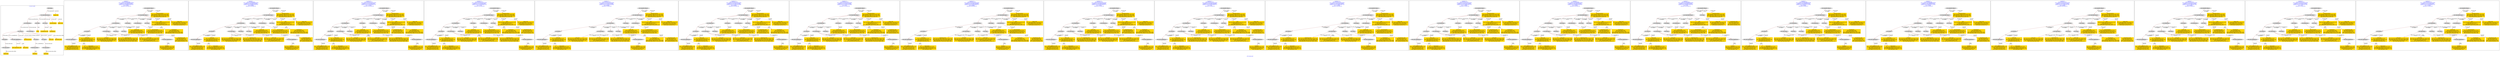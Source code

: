 digraph n0 {
fontcolor="blue"
remincross="true"
label="s20-s-lacma.xml"
subgraph cluster_0 {
label="1-correct model"
n2[style="filled",color="white",fillcolor="lightgray",label="E12_Production1"];
n3[style="filled",color="white",fillcolor="lightgray",label="E21_Person1"];
n4[style="filled",color="white",fillcolor="lightgray",label="E52_Time-Span1"];
n5[style="filled",color="white",fillcolor="lightgray",label="E69_Death1"];
n6[style="filled",color="white",fillcolor="lightgray",label="E82_Actor_Appellation1"];
n7[shape="plaintext",style="filled",fillcolor="gold",label="Artwork_in_Focus"];
n8[style="filled",color="white",fillcolor="lightgray",label="E53_Place1"];
n9[style="filled",color="white",fillcolor="lightgray",label="E67_Birth1"];
n10[shape="plaintext",style="filled",fillcolor="gold",label="Artist_URI"];
n11[style="filled",color="white",fillcolor="lightgray",label="E22_Man-Made_Object1"];
n12[style="filled",color="white",fillcolor="lightgray",label="E35_Title1"];
n13[style="filled",color="white",fillcolor="lightgray",label="E55_Type1"];
n14[shape="plaintext",style="filled",fillcolor="gold",label="Artwork_Details"];
n15[shape="plaintext",style="filled",fillcolor="gold",label="Object_URI"];
n16[shape="plaintext",style="filled",fillcolor="gold",label="Title"];
n17[style="filled",color="white",fillcolor="lightgray",label="E38_Image1"];
n18[shape="plaintext",style="filled",fillcolor="gold",label="Image_URL"];
n19[style="filled",color="white",fillcolor="lightgray",label="E48_Place_Name1"];
n20[shape="plaintext",style="filled",fillcolor="gold",label="Residence"];
n21[shape="plaintext",style="filled",fillcolor="gold",label="Production_Year"];
n22[style="filled",color="white",fillcolor="lightgray",label="E52_Time-Span2"];
n23[shape="plaintext",style="filled",fillcolor="gold",label="birth_date"];
n24[style="filled",color="white",fillcolor="lightgray",label="E52_Time-Span3"];
n25[shape="plaintext",style="filled",fillcolor="gold",label="death_date"];
n26[shape="plaintext",style="filled",fillcolor="gold",label="Classification_URI"];
n27[shape="plaintext",style="filled",fillcolor="gold",label="Classification"];
n28[shape="plaintext",style="filled",fillcolor="gold",label="Artist_Appellation_URI"];
n29[shape="plaintext",style="filled",fillcolor="gold",label="Artist_Name"];
}
subgraph cluster_1 {
label="candidate 0\nlink coherence:0.88\nnode coherence:0.9166666666666666\nconfidence:0.4601838519216453\nmapping score:0.5065692204818183\ncost:24.99881\n-precision:0.44-recall:0.41"
n31[style="filled",color="white",fillcolor="lightgray",label="E12_Production1"];
n32[style="filled",color="white",fillcolor="lightgray",label="E21_Person1"];
n33[style="filled",color="white",fillcolor="lightgray",label="E52_Time-Span2"];
n34[style="filled",color="white",fillcolor="lightgray",label="E53_Place1"];
n35[style="filled",color="white",fillcolor="lightgray",label="E55_Type1"];
n36[style="filled",color="white",fillcolor="lightgray",label="E82_Actor_Appellation1"];
n37[style="filled",color="white",fillcolor="lightgray",label="E22_Man-Made_Object1"];
n38[style="filled",color="white",fillcolor="lightgray",label="E38_Image1"];
n39[style="filled",color="white",fillcolor="lightgray",label="E54_Dimension1"];
n40[style="filled",color="white",fillcolor="lightgray",label="E55_Type2"];
n41[style="filled",color="white",fillcolor="lightgray",label="E33_Linguistic_Object2"];
n42[style="filled",color="white",fillcolor="lightgray",label="E44_Place_Appellation1"];
n43[shape="plaintext",style="filled",fillcolor="gold",label="Artist_URI\n[E21_Person,classLink,0.414]\n[E82_Actor_Appellation,classLink,0.345]\n[E39_Actor,classLink,0.191]\n[E30_Right,P3_has_note,0.051]"];
n44[shape="plaintext",style="filled",fillcolor="gold",label="Artwork_in_Focus\n[E33_Linguistic_Object,P3_has_note,0.284]\n[E22_Man-Made_Object,P3_has_note,0.281]\n[E73_Information_Object,P3_has_note,0.255]\n[E21_Person,P3_has_note,0.18]"];
n45[shape="plaintext",style="filled",fillcolor="gold",label="Artist_Appellation_URI\n[E82_Actor_Appellation,classLink,0.59]\n[E21_Person,classLink,0.375]\n[E39_Actor,classLink,0.028]\n[E30_Right,P3_has_note,0.007]"];
n46[shape="plaintext",style="filled",fillcolor="gold",label="Residence\n[E44_Place_Appellation,label,0.435]\n[E12_Production,P3_has_note,0.274]\n[E39_Actor,P3_has_note,0.163]\n[E35_Title,label,0.128]"];
n47[shape="plaintext",style="filled",fillcolor="gold",label="Artwork_Details\n[E54_Dimension,P3_has_note,0.524]\n[E22_Man-Made_Object,P3_has_note,0.167]\n[E8_Acquisition,P3_has_note,0.166]\n[E34_Inscription,P3_has_note,0.143]"];
n48[shape="plaintext",style="filled",fillcolor="gold",label="Classification\n[E55_Type,label,0.384]\n[E55_Type,classLink,0.383]\n[E33_Linguistic_Object,P3_has_note,0.135]\n[E22_Man-Made_Object,P3_has_note,0.099]"];
n49[shape="plaintext",style="filled",fillcolor="gold",label="birth_date\n[E52_Time-Span,P82a_begin_of_the_begin,0.491]\n[E52_Time-Span,P82_at_some_time_within,0.265]\n[E52_Time-Span,P82b_end_of_the_end,0.162]\n[E52_Time-Span,label,0.082]"];
n50[shape="plaintext",style="filled",fillcolor="gold",label="Artist_Name\n[E82_Actor_Appellation,label,0.452]\n[E22_Man-Made_Object,P3_has_note,0.213]\n[E73_Information_Object,P3_has_note,0.176]\n[E35_Title,label,0.159]"];
n51[shape="plaintext",style="filled",fillcolor="gold",label="Classification_URI\n[E55_Type,classLink,0.6]\n[E55_Type,label,0.144]\n[E74_Group,classLink,0.135]\n[E57_Material,classLink,0.121]"];
n52[shape="plaintext",style="filled",fillcolor="gold",label="Title\n[E22_Man-Made_Object,P3_has_note,0.273]\n[E35_Title,label,0.272]\n[E30_Right,P3_has_note,0.232]\n[E73_Information_Object,P3_has_note,0.223]"];
n53[shape="plaintext",style="filled",fillcolor="gold",label="Image_URL\n[E38_Image,classLink,0.603]\n[E78_Collection,classLink,0.147]\n[E22_Man-Made_Object,classLink,0.146]\n[E21_Person,classLink,0.104]"];
n54[shape="plaintext",style="filled",fillcolor="gold",label="Production_Year\n[E52_Time-Span,P82a_begin_of_the_begin,0.35]\n[E52_Time-Span,P82_at_some_time_within,0.309]\n[E52_Time-Span,P82b_end_of_the_end,0.241]\n[E69_Death,P82_at_some_time_within,0.099]"];
n55[shape="plaintext",style="filled",fillcolor="gold",label="Object_URI\n[E22_Man-Made_Object,classLink,0.812]\n[E30_Right,P3_has_note,0.083]\n[E8_Acquisition,P3_has_note,0.054]\n[E38_Image,classLink,0.051]"];
n56[shape="plaintext",style="filled",fillcolor="gold",label="death_date\n[E52_Time-Span,P82_at_some_time_within,0.341]\n[E52_Time-Span,P82a_begin_of_the_begin,0.233]\n[E52_Time-Span,label,0.229]\n[E52_Time-Span,P82b_end_of_the_end,0.197]"];
}
subgraph cluster_2 {
label="candidate 1\nlink coherence:0.88\nnode coherence:0.9166666666666666\nconfidence:0.4601838519216453\nmapping score:0.5065692204818183\ncost:24.99888\n-precision:0.44-recall:0.41"
n58[style="filled",color="white",fillcolor="lightgray",label="E12_Production1"];
n59[style="filled",color="white",fillcolor="lightgray",label="E21_Person1"];
n60[style="filled",color="white",fillcolor="lightgray",label="E52_Time-Span2"];
n61[style="filled",color="white",fillcolor="lightgray",label="E53_Place1"];
n62[style="filled",color="white",fillcolor="lightgray",label="E55_Type1"];
n63[style="filled",color="white",fillcolor="lightgray",label="E82_Actor_Appellation1"];
n64[style="filled",color="white",fillcolor="lightgray",label="E22_Man-Made_Object1"];
n65[style="filled",color="white",fillcolor="lightgray",label="E38_Image1"];
n66[style="filled",color="white",fillcolor="lightgray",label="E54_Dimension1"];
n67[style="filled",color="white",fillcolor="lightgray",label="E55_Type3"];
n68[style="filled",color="white",fillcolor="lightgray",label="E33_Linguistic_Object2"];
n69[style="filled",color="white",fillcolor="lightgray",label="E44_Place_Appellation1"];
n70[shape="plaintext",style="filled",fillcolor="gold",label="Artist_URI\n[E21_Person,classLink,0.414]\n[E82_Actor_Appellation,classLink,0.345]\n[E39_Actor,classLink,0.191]\n[E30_Right,P3_has_note,0.051]"];
n71[shape="plaintext",style="filled",fillcolor="gold",label="Artwork_in_Focus\n[E33_Linguistic_Object,P3_has_note,0.284]\n[E22_Man-Made_Object,P3_has_note,0.281]\n[E73_Information_Object,P3_has_note,0.255]\n[E21_Person,P3_has_note,0.18]"];
n72[shape="plaintext",style="filled",fillcolor="gold",label="Artist_Appellation_URI\n[E82_Actor_Appellation,classLink,0.59]\n[E21_Person,classLink,0.375]\n[E39_Actor,classLink,0.028]\n[E30_Right,P3_has_note,0.007]"];
n73[shape="plaintext",style="filled",fillcolor="gold",label="Classification\n[E55_Type,label,0.384]\n[E55_Type,classLink,0.383]\n[E33_Linguistic_Object,P3_has_note,0.135]\n[E22_Man-Made_Object,P3_has_note,0.099]"];
n74[shape="plaintext",style="filled",fillcolor="gold",label="Residence\n[E44_Place_Appellation,label,0.435]\n[E12_Production,P3_has_note,0.274]\n[E39_Actor,P3_has_note,0.163]\n[E35_Title,label,0.128]"];
n75[shape="plaintext",style="filled",fillcolor="gold",label="Artwork_Details\n[E54_Dimension,P3_has_note,0.524]\n[E22_Man-Made_Object,P3_has_note,0.167]\n[E8_Acquisition,P3_has_note,0.166]\n[E34_Inscription,P3_has_note,0.143]"];
n76[shape="plaintext",style="filled",fillcolor="gold",label="birth_date\n[E52_Time-Span,P82a_begin_of_the_begin,0.491]\n[E52_Time-Span,P82_at_some_time_within,0.265]\n[E52_Time-Span,P82b_end_of_the_end,0.162]\n[E52_Time-Span,label,0.082]"];
n77[shape="plaintext",style="filled",fillcolor="gold",label="Artist_Name\n[E82_Actor_Appellation,label,0.452]\n[E22_Man-Made_Object,P3_has_note,0.213]\n[E73_Information_Object,P3_has_note,0.176]\n[E35_Title,label,0.159]"];
n78[shape="plaintext",style="filled",fillcolor="gold",label="Classification_URI\n[E55_Type,classLink,0.6]\n[E55_Type,label,0.144]\n[E74_Group,classLink,0.135]\n[E57_Material,classLink,0.121]"];
n79[shape="plaintext",style="filled",fillcolor="gold",label="Title\n[E22_Man-Made_Object,P3_has_note,0.273]\n[E35_Title,label,0.272]\n[E30_Right,P3_has_note,0.232]\n[E73_Information_Object,P3_has_note,0.223]"];
n80[shape="plaintext",style="filled",fillcolor="gold",label="Image_URL\n[E38_Image,classLink,0.603]\n[E78_Collection,classLink,0.147]\n[E22_Man-Made_Object,classLink,0.146]\n[E21_Person,classLink,0.104]"];
n81[shape="plaintext",style="filled",fillcolor="gold",label="Production_Year\n[E52_Time-Span,P82a_begin_of_the_begin,0.35]\n[E52_Time-Span,P82_at_some_time_within,0.309]\n[E52_Time-Span,P82b_end_of_the_end,0.241]\n[E69_Death,P82_at_some_time_within,0.099]"];
n82[shape="plaintext",style="filled",fillcolor="gold",label="Object_URI\n[E22_Man-Made_Object,classLink,0.812]\n[E30_Right,P3_has_note,0.083]\n[E8_Acquisition,P3_has_note,0.054]\n[E38_Image,classLink,0.051]"];
n83[shape="plaintext",style="filled",fillcolor="gold",label="death_date\n[E52_Time-Span,P82_at_some_time_within,0.341]\n[E52_Time-Span,P82a_begin_of_the_begin,0.233]\n[E52_Time-Span,label,0.229]\n[E52_Time-Span,P82b_end_of_the_end,0.197]"];
}
subgraph cluster_3 {
label="candidate 10\nlink coherence:0.875\nnode coherence:0.9130434782608695\nconfidence:0.4570761086416451\nmapping score:0.5162303384913144\ncost:122.99893\n-precision:0.54-recall:0.48"
n85[style="filled",color="white",fillcolor="lightgray",label="E12_Production1"];
n86[style="filled",color="white",fillcolor="lightgray",label="E21_Person1"];
n87[style="filled",color="white",fillcolor="lightgray",label="E52_Time-Span2"];
n88[style="filled",color="white",fillcolor="lightgray",label="E53_Place1"];
n89[style="filled",color="white",fillcolor="lightgray",label="E82_Actor_Appellation1"];
n90[style="filled",color="white",fillcolor="lightgray",label="E22_Man-Made_Object1"];
n91[style="filled",color="white",fillcolor="lightgray",label="E38_Image1"];
n92[style="filled",color="white",fillcolor="lightgray",label="E54_Dimension1"];
n93[style="filled",color="white",fillcolor="lightgray",label="E55_Type2"];
n94[style="filled",color="white",fillcolor="lightgray",label="E33_Linguistic_Object2"];
n95[style="filled",color="white",fillcolor="lightgray",label="E44_Place_Appellation1"];
n96[shape="plaintext",style="filled",fillcolor="gold",label="Artist_URI\n[E21_Person,classLink,0.414]\n[E82_Actor_Appellation,classLink,0.345]\n[E39_Actor,classLink,0.191]\n[E30_Right,P3_has_note,0.051]"];
n97[shape="plaintext",style="filled",fillcolor="gold",label="Artwork_in_Focus\n[E33_Linguistic_Object,P3_has_note,0.284]\n[E22_Man-Made_Object,P3_has_note,0.281]\n[E73_Information_Object,P3_has_note,0.255]\n[E21_Person,P3_has_note,0.18]"];
n98[shape="plaintext",style="filled",fillcolor="gold",label="Classification_URI\n[E55_Type,classLink,0.6]\n[E55_Type,label,0.144]\n[E74_Group,classLink,0.135]\n[E57_Material,classLink,0.121]"];
n99[shape="plaintext",style="filled",fillcolor="gold",label="Artist_Appellation_URI\n[E82_Actor_Appellation,classLink,0.59]\n[E21_Person,classLink,0.375]\n[E39_Actor,classLink,0.028]\n[E30_Right,P3_has_note,0.007]"];
n100[shape="plaintext",style="filled",fillcolor="gold",label="Residence\n[E44_Place_Appellation,label,0.435]\n[E12_Production,P3_has_note,0.274]\n[E39_Actor,P3_has_note,0.163]\n[E35_Title,label,0.128]"];
n101[shape="plaintext",style="filled",fillcolor="gold",label="Artwork_Details\n[E54_Dimension,P3_has_note,0.524]\n[E22_Man-Made_Object,P3_has_note,0.167]\n[E8_Acquisition,P3_has_note,0.166]\n[E34_Inscription,P3_has_note,0.143]"];
n102[shape="plaintext",style="filled",fillcolor="gold",label="Classification\n[E55_Type,label,0.384]\n[E55_Type,classLink,0.383]\n[E33_Linguistic_Object,P3_has_note,0.135]\n[E22_Man-Made_Object,P3_has_note,0.099]"];
n103[shape="plaintext",style="filled",fillcolor="gold",label="birth_date\n[E52_Time-Span,P82a_begin_of_the_begin,0.491]\n[E52_Time-Span,P82_at_some_time_within,0.265]\n[E52_Time-Span,P82b_end_of_the_end,0.162]\n[E52_Time-Span,label,0.082]"];
n104[shape="plaintext",style="filled",fillcolor="gold",label="Artist_Name\n[E82_Actor_Appellation,label,0.452]\n[E22_Man-Made_Object,P3_has_note,0.213]\n[E73_Information_Object,P3_has_note,0.176]\n[E35_Title,label,0.159]"];
n105[shape="plaintext",style="filled",fillcolor="gold",label="Title\n[E22_Man-Made_Object,P3_has_note,0.273]\n[E35_Title,label,0.272]\n[E30_Right,P3_has_note,0.232]\n[E73_Information_Object,P3_has_note,0.223]"];
n106[shape="plaintext",style="filled",fillcolor="gold",label="death_date\n[E52_Time-Span,P82_at_some_time_within,0.341]\n[E52_Time-Span,P82a_begin_of_the_begin,0.233]\n[E52_Time-Span,label,0.229]\n[E52_Time-Span,P82b_end_of_the_end,0.197]"];
n107[shape="plaintext",style="filled",fillcolor="gold",label="Image_URL\n[E38_Image,classLink,0.603]\n[E78_Collection,classLink,0.147]\n[E22_Man-Made_Object,classLink,0.146]\n[E21_Person,classLink,0.104]"];
n108[shape="plaintext",style="filled",fillcolor="gold",label="Object_URI\n[E22_Man-Made_Object,classLink,0.812]\n[E30_Right,P3_has_note,0.083]\n[E8_Acquisition,P3_has_note,0.054]\n[E38_Image,classLink,0.051]"];
n109[shape="plaintext",style="filled",fillcolor="gold",label="Production_Year\n[E52_Time-Span,P82a_begin_of_the_begin,0.35]\n[E52_Time-Span,P82_at_some_time_within,0.309]\n[E52_Time-Span,P82b_end_of_the_end,0.241]\n[E69_Death,P82_at_some_time_within,0.099]"];
}
subgraph cluster_4 {
label="candidate 11\nlink coherence:0.875\nnode coherence:0.9130434782608695\nconfidence:0.4570761086416451\nmapping score:0.5162303384913144\ncost:122.999\n-precision:0.54-recall:0.48"
n111[style="filled",color="white",fillcolor="lightgray",label="E12_Production1"];
n112[style="filled",color="white",fillcolor="lightgray",label="E21_Person1"];
n113[style="filled",color="white",fillcolor="lightgray",label="E52_Time-Span2"];
n114[style="filled",color="white",fillcolor="lightgray",label="E53_Place1"];
n115[style="filled",color="white",fillcolor="lightgray",label="E82_Actor_Appellation1"];
n116[style="filled",color="white",fillcolor="lightgray",label="E22_Man-Made_Object1"];
n117[style="filled",color="white",fillcolor="lightgray",label="E38_Image1"];
n118[style="filled",color="white",fillcolor="lightgray",label="E54_Dimension1"];
n119[style="filled",color="white",fillcolor="lightgray",label="E55_Type3"];
n120[style="filled",color="white",fillcolor="lightgray",label="E33_Linguistic_Object2"];
n121[style="filled",color="white",fillcolor="lightgray",label="E44_Place_Appellation1"];
n122[shape="plaintext",style="filled",fillcolor="gold",label="Artist_URI\n[E21_Person,classLink,0.414]\n[E82_Actor_Appellation,classLink,0.345]\n[E39_Actor,classLink,0.191]\n[E30_Right,P3_has_note,0.051]"];
n123[shape="plaintext",style="filled",fillcolor="gold",label="Artwork_in_Focus\n[E33_Linguistic_Object,P3_has_note,0.284]\n[E22_Man-Made_Object,P3_has_note,0.281]\n[E73_Information_Object,P3_has_note,0.255]\n[E21_Person,P3_has_note,0.18]"];
n124[shape="plaintext",style="filled",fillcolor="gold",label="Artist_Appellation_URI\n[E82_Actor_Appellation,classLink,0.59]\n[E21_Person,classLink,0.375]\n[E39_Actor,classLink,0.028]\n[E30_Right,P3_has_note,0.007]"];
n125[shape="plaintext",style="filled",fillcolor="gold",label="Classification\n[E55_Type,label,0.384]\n[E55_Type,classLink,0.383]\n[E33_Linguistic_Object,P3_has_note,0.135]\n[E22_Man-Made_Object,P3_has_note,0.099]"];
n126[shape="plaintext",style="filled",fillcolor="gold",label="Residence\n[E44_Place_Appellation,label,0.435]\n[E12_Production,P3_has_note,0.274]\n[E39_Actor,P3_has_note,0.163]\n[E35_Title,label,0.128]"];
n127[shape="plaintext",style="filled",fillcolor="gold",label="Artwork_Details\n[E54_Dimension,P3_has_note,0.524]\n[E22_Man-Made_Object,P3_has_note,0.167]\n[E8_Acquisition,P3_has_note,0.166]\n[E34_Inscription,P3_has_note,0.143]"];
n128[shape="plaintext",style="filled",fillcolor="gold",label="birth_date\n[E52_Time-Span,P82a_begin_of_the_begin,0.491]\n[E52_Time-Span,P82_at_some_time_within,0.265]\n[E52_Time-Span,P82b_end_of_the_end,0.162]\n[E52_Time-Span,label,0.082]"];
n129[shape="plaintext",style="filled",fillcolor="gold",label="Artist_Name\n[E82_Actor_Appellation,label,0.452]\n[E22_Man-Made_Object,P3_has_note,0.213]\n[E73_Information_Object,P3_has_note,0.176]\n[E35_Title,label,0.159]"];
n130[shape="plaintext",style="filled",fillcolor="gold",label="Title\n[E22_Man-Made_Object,P3_has_note,0.273]\n[E35_Title,label,0.272]\n[E30_Right,P3_has_note,0.232]\n[E73_Information_Object,P3_has_note,0.223]"];
n131[shape="plaintext",style="filled",fillcolor="gold",label="death_date\n[E52_Time-Span,P82_at_some_time_within,0.341]\n[E52_Time-Span,P82a_begin_of_the_begin,0.233]\n[E52_Time-Span,label,0.229]\n[E52_Time-Span,P82b_end_of_the_end,0.197]"];
n132[shape="plaintext",style="filled",fillcolor="gold",label="Image_URL\n[E38_Image,classLink,0.603]\n[E78_Collection,classLink,0.147]\n[E22_Man-Made_Object,classLink,0.146]\n[E21_Person,classLink,0.104]"];
n133[shape="plaintext",style="filled",fillcolor="gold",label="Object_URI\n[E22_Man-Made_Object,classLink,0.812]\n[E30_Right,P3_has_note,0.083]\n[E8_Acquisition,P3_has_note,0.054]\n[E38_Image,classLink,0.051]"];
n134[shape="plaintext",style="filled",fillcolor="gold",label="Production_Year\n[E52_Time-Span,P82a_begin_of_the_begin,0.35]\n[E52_Time-Span,P82_at_some_time_within,0.309]\n[E52_Time-Span,P82b_end_of_the_end,0.241]\n[E69_Death,P82_at_some_time_within,0.099]"];
n135[shape="plaintext",style="filled",fillcolor="gold",label="Classification_URI\n[E55_Type,classLink,0.6]\n[E55_Type,label,0.144]\n[E74_Group,classLink,0.135]\n[E57_Material,classLink,0.121]"];
}
subgraph cluster_5 {
label="candidate 12\nlink coherence:0.875\nnode coherence:0.9130434782608695\nconfidence:0.4547360476579269\nmapping score:0.5154503181634084\ncost:23.99888\n-precision:0.5-recall:0.44"
n137[style="filled",color="white",fillcolor="lightgray",label="E12_Production1"];
n138[style="filled",color="white",fillcolor="lightgray",label="E21_Person1"];
n139[style="filled",color="white",fillcolor="lightgray",label="E52_Time-Span2"];
n140[style="filled",color="white",fillcolor="lightgray",label="E53_Place1"];
n141[style="filled",color="white",fillcolor="lightgray",label="E55_Type1"];
n142[style="filled",color="white",fillcolor="lightgray",label="E82_Actor_Appellation1"];
n143[style="filled",color="white",fillcolor="lightgray",label="E22_Man-Made_Object1"];
n144[style="filled",color="white",fillcolor="lightgray",label="E38_Image1"];
n145[style="filled",color="white",fillcolor="lightgray",label="E54_Dimension1"];
n146[style="filled",color="white",fillcolor="lightgray",label="E33_Linguistic_Object2"];
n147[style="filled",color="white",fillcolor="lightgray",label="E44_Place_Appellation1"];
n148[shape="plaintext",style="filled",fillcolor="gold",label="Artist_URI\n[E21_Person,classLink,0.414]\n[E82_Actor_Appellation,classLink,0.345]\n[E39_Actor,classLink,0.191]\n[E30_Right,P3_has_note,0.051]"];
n149[shape="plaintext",style="filled",fillcolor="gold",label="Artwork_in_Focus\n[E33_Linguistic_Object,P3_has_note,0.284]\n[E22_Man-Made_Object,P3_has_note,0.281]\n[E73_Information_Object,P3_has_note,0.255]\n[E21_Person,P3_has_note,0.18]"];
n150[shape="plaintext",style="filled",fillcolor="gold",label="Classification\n[E55_Type,label,0.384]\n[E55_Type,classLink,0.383]\n[E33_Linguistic_Object,P3_has_note,0.135]\n[E22_Man-Made_Object,P3_has_note,0.099]"];
n151[shape="plaintext",style="filled",fillcolor="gold",label="Artist_Appellation_URI\n[E82_Actor_Appellation,classLink,0.59]\n[E21_Person,classLink,0.375]\n[E39_Actor,classLink,0.028]\n[E30_Right,P3_has_note,0.007]"];
n152[shape="plaintext",style="filled",fillcolor="gold",label="Residence\n[E44_Place_Appellation,label,0.435]\n[E12_Production,P3_has_note,0.274]\n[E39_Actor,P3_has_note,0.163]\n[E35_Title,label,0.128]"];
n153[shape="plaintext",style="filled",fillcolor="gold",label="Artwork_Details\n[E54_Dimension,P3_has_note,0.524]\n[E22_Man-Made_Object,P3_has_note,0.167]\n[E8_Acquisition,P3_has_note,0.166]\n[E34_Inscription,P3_has_note,0.143]"];
n154[shape="plaintext",style="filled",fillcolor="gold",label="birth_date\n[E52_Time-Span,P82a_begin_of_the_begin,0.491]\n[E52_Time-Span,P82_at_some_time_within,0.265]\n[E52_Time-Span,P82b_end_of_the_end,0.162]\n[E52_Time-Span,label,0.082]"];
n155[shape="plaintext",style="filled",fillcolor="gold",label="Artist_Name\n[E82_Actor_Appellation,label,0.452]\n[E22_Man-Made_Object,P3_has_note,0.213]\n[E73_Information_Object,P3_has_note,0.176]\n[E35_Title,label,0.159]"];
n156[shape="plaintext",style="filled",fillcolor="gold",label="Classification_URI\n[E55_Type,classLink,0.6]\n[E55_Type,label,0.144]\n[E74_Group,classLink,0.135]\n[E57_Material,classLink,0.121]"];
n157[shape="plaintext",style="filled",fillcolor="gold",label="Title\n[E22_Man-Made_Object,P3_has_note,0.273]\n[E35_Title,label,0.272]\n[E30_Right,P3_has_note,0.232]\n[E73_Information_Object,P3_has_note,0.223]"];
n158[shape="plaintext",style="filled",fillcolor="gold",label="Image_URL\n[E38_Image,classLink,0.603]\n[E78_Collection,classLink,0.147]\n[E22_Man-Made_Object,classLink,0.146]\n[E21_Person,classLink,0.104]"];
n159[shape="plaintext",style="filled",fillcolor="gold",label="death_date\n[E52_Time-Span,P82_at_some_time_within,0.341]\n[E52_Time-Span,P82a_begin_of_the_begin,0.233]\n[E52_Time-Span,label,0.229]\n[E52_Time-Span,P82b_end_of_the_end,0.197]"];
n160[shape="plaintext",style="filled",fillcolor="gold",label="Object_URI\n[E22_Man-Made_Object,classLink,0.812]\n[E30_Right,P3_has_note,0.083]\n[E8_Acquisition,P3_has_note,0.054]\n[E38_Image,classLink,0.051]"];
n161[shape="plaintext",style="filled",fillcolor="gold",label="Production_Year\n[E52_Time-Span,P82a_begin_of_the_begin,0.35]\n[E52_Time-Span,P82_at_some_time_within,0.309]\n[E52_Time-Span,P82b_end_of_the_end,0.241]\n[E69_Death,P82_at_some_time_within,0.099]"];
}
subgraph cluster_6 {
label="candidate 13\nlink coherence:0.875\nnode coherence:0.9130434782608695\nconfidence:0.4547360476579269\nmapping score:0.5154503181634084\ncost:23.99893\n-precision:0.54-recall:0.48"
n163[style="filled",color="white",fillcolor="lightgray",label="E12_Production1"];
n164[style="filled",color="white",fillcolor="lightgray",label="E21_Person1"];
n165[style="filled",color="white",fillcolor="lightgray",label="E52_Time-Span2"];
n166[style="filled",color="white",fillcolor="lightgray",label="E53_Place1"];
n167[style="filled",color="white",fillcolor="lightgray",label="E82_Actor_Appellation1"];
n168[style="filled",color="white",fillcolor="lightgray",label="E22_Man-Made_Object1"];
n169[style="filled",color="white",fillcolor="lightgray",label="E38_Image1"];
n170[style="filled",color="white",fillcolor="lightgray",label="E54_Dimension1"];
n171[style="filled",color="white",fillcolor="lightgray",label="E55_Type2"];
n172[style="filled",color="white",fillcolor="lightgray",label="E33_Linguistic_Object2"];
n173[style="filled",color="white",fillcolor="lightgray",label="E44_Place_Appellation1"];
n174[shape="plaintext",style="filled",fillcolor="gold",label="Artist_URI\n[E21_Person,classLink,0.414]\n[E82_Actor_Appellation,classLink,0.345]\n[E39_Actor,classLink,0.191]\n[E30_Right,P3_has_note,0.051]"];
n175[shape="plaintext",style="filled",fillcolor="gold",label="Artwork_in_Focus\n[E33_Linguistic_Object,P3_has_note,0.284]\n[E22_Man-Made_Object,P3_has_note,0.281]\n[E73_Information_Object,P3_has_note,0.255]\n[E21_Person,P3_has_note,0.18]"];
n176[shape="plaintext",style="filled",fillcolor="gold",label="Classification_URI\n[E55_Type,classLink,0.6]\n[E55_Type,label,0.144]\n[E74_Group,classLink,0.135]\n[E57_Material,classLink,0.121]"];
n177[shape="plaintext",style="filled",fillcolor="gold",label="Artist_Appellation_URI\n[E82_Actor_Appellation,classLink,0.59]\n[E21_Person,classLink,0.375]\n[E39_Actor,classLink,0.028]\n[E30_Right,P3_has_note,0.007]"];
n178[shape="plaintext",style="filled",fillcolor="gold",label="Residence\n[E44_Place_Appellation,label,0.435]\n[E12_Production,P3_has_note,0.274]\n[E39_Actor,P3_has_note,0.163]\n[E35_Title,label,0.128]"];
n179[shape="plaintext",style="filled",fillcolor="gold",label="Artwork_Details\n[E54_Dimension,P3_has_note,0.524]\n[E22_Man-Made_Object,P3_has_note,0.167]\n[E8_Acquisition,P3_has_note,0.166]\n[E34_Inscription,P3_has_note,0.143]"];
n180[shape="plaintext",style="filled",fillcolor="gold",label="Classification\n[E55_Type,label,0.384]\n[E55_Type,classLink,0.383]\n[E33_Linguistic_Object,P3_has_note,0.135]\n[E22_Man-Made_Object,P3_has_note,0.099]"];
n181[shape="plaintext",style="filled",fillcolor="gold",label="birth_date\n[E52_Time-Span,P82a_begin_of_the_begin,0.491]\n[E52_Time-Span,P82_at_some_time_within,0.265]\n[E52_Time-Span,P82b_end_of_the_end,0.162]\n[E52_Time-Span,label,0.082]"];
n182[shape="plaintext",style="filled",fillcolor="gold",label="Artist_Name\n[E82_Actor_Appellation,label,0.452]\n[E22_Man-Made_Object,P3_has_note,0.213]\n[E73_Information_Object,P3_has_note,0.176]\n[E35_Title,label,0.159]"];
n183[shape="plaintext",style="filled",fillcolor="gold",label="Title\n[E22_Man-Made_Object,P3_has_note,0.273]\n[E35_Title,label,0.272]\n[E30_Right,P3_has_note,0.232]\n[E73_Information_Object,P3_has_note,0.223]"];
n184[shape="plaintext",style="filled",fillcolor="gold",label="Image_URL\n[E38_Image,classLink,0.603]\n[E78_Collection,classLink,0.147]\n[E22_Man-Made_Object,classLink,0.146]\n[E21_Person,classLink,0.104]"];
n185[shape="plaintext",style="filled",fillcolor="gold",label="death_date\n[E52_Time-Span,P82_at_some_time_within,0.341]\n[E52_Time-Span,P82a_begin_of_the_begin,0.233]\n[E52_Time-Span,label,0.229]\n[E52_Time-Span,P82b_end_of_the_end,0.197]"];
n186[shape="plaintext",style="filled",fillcolor="gold",label="Object_URI\n[E22_Man-Made_Object,classLink,0.812]\n[E30_Right,P3_has_note,0.083]\n[E8_Acquisition,P3_has_note,0.054]\n[E38_Image,classLink,0.051]"];
n187[shape="plaintext",style="filled",fillcolor="gold",label="Production_Year\n[E52_Time-Span,P82a_begin_of_the_begin,0.35]\n[E52_Time-Span,P82_at_some_time_within,0.309]\n[E52_Time-Span,P82b_end_of_the_end,0.241]\n[E69_Death,P82_at_some_time_within,0.099]"];
}
subgraph cluster_7 {
label="candidate 14\nlink coherence:0.875\nnode coherence:0.9130434782608695\nconfidence:0.4547360476579269\nmapping score:0.5154503181634084\ncost:23.999\n-precision:0.54-recall:0.48"
n189[style="filled",color="white",fillcolor="lightgray",label="E12_Production1"];
n190[style="filled",color="white",fillcolor="lightgray",label="E21_Person1"];
n191[style="filled",color="white",fillcolor="lightgray",label="E52_Time-Span2"];
n192[style="filled",color="white",fillcolor="lightgray",label="E53_Place1"];
n193[style="filled",color="white",fillcolor="lightgray",label="E82_Actor_Appellation1"];
n194[style="filled",color="white",fillcolor="lightgray",label="E22_Man-Made_Object1"];
n195[style="filled",color="white",fillcolor="lightgray",label="E38_Image1"];
n196[style="filled",color="white",fillcolor="lightgray",label="E54_Dimension1"];
n197[style="filled",color="white",fillcolor="lightgray",label="E55_Type3"];
n198[style="filled",color="white",fillcolor="lightgray",label="E33_Linguistic_Object2"];
n199[style="filled",color="white",fillcolor="lightgray",label="E44_Place_Appellation1"];
n200[shape="plaintext",style="filled",fillcolor="gold",label="Artist_URI\n[E21_Person,classLink,0.414]\n[E82_Actor_Appellation,classLink,0.345]\n[E39_Actor,classLink,0.191]\n[E30_Right,P3_has_note,0.051]"];
n201[shape="plaintext",style="filled",fillcolor="gold",label="Artwork_in_Focus\n[E33_Linguistic_Object,P3_has_note,0.284]\n[E22_Man-Made_Object,P3_has_note,0.281]\n[E73_Information_Object,P3_has_note,0.255]\n[E21_Person,P3_has_note,0.18]"];
n202[shape="plaintext",style="filled",fillcolor="gold",label="Artist_Appellation_URI\n[E82_Actor_Appellation,classLink,0.59]\n[E21_Person,classLink,0.375]\n[E39_Actor,classLink,0.028]\n[E30_Right,P3_has_note,0.007]"];
n203[shape="plaintext",style="filled",fillcolor="gold",label="Classification\n[E55_Type,label,0.384]\n[E55_Type,classLink,0.383]\n[E33_Linguistic_Object,P3_has_note,0.135]\n[E22_Man-Made_Object,P3_has_note,0.099]"];
n204[shape="plaintext",style="filled",fillcolor="gold",label="Residence\n[E44_Place_Appellation,label,0.435]\n[E12_Production,P3_has_note,0.274]\n[E39_Actor,P3_has_note,0.163]\n[E35_Title,label,0.128]"];
n205[shape="plaintext",style="filled",fillcolor="gold",label="Artwork_Details\n[E54_Dimension,P3_has_note,0.524]\n[E22_Man-Made_Object,P3_has_note,0.167]\n[E8_Acquisition,P3_has_note,0.166]\n[E34_Inscription,P3_has_note,0.143]"];
n206[shape="plaintext",style="filled",fillcolor="gold",label="birth_date\n[E52_Time-Span,P82a_begin_of_the_begin,0.491]\n[E52_Time-Span,P82_at_some_time_within,0.265]\n[E52_Time-Span,P82b_end_of_the_end,0.162]\n[E52_Time-Span,label,0.082]"];
n207[shape="plaintext",style="filled",fillcolor="gold",label="Artist_Name\n[E82_Actor_Appellation,label,0.452]\n[E22_Man-Made_Object,P3_has_note,0.213]\n[E73_Information_Object,P3_has_note,0.176]\n[E35_Title,label,0.159]"];
n208[shape="plaintext",style="filled",fillcolor="gold",label="Title\n[E22_Man-Made_Object,P3_has_note,0.273]\n[E35_Title,label,0.272]\n[E30_Right,P3_has_note,0.232]\n[E73_Information_Object,P3_has_note,0.223]"];
n209[shape="plaintext",style="filled",fillcolor="gold",label="Image_URL\n[E38_Image,classLink,0.603]\n[E78_Collection,classLink,0.147]\n[E22_Man-Made_Object,classLink,0.146]\n[E21_Person,classLink,0.104]"];
n210[shape="plaintext",style="filled",fillcolor="gold",label="death_date\n[E52_Time-Span,P82_at_some_time_within,0.341]\n[E52_Time-Span,P82a_begin_of_the_begin,0.233]\n[E52_Time-Span,label,0.229]\n[E52_Time-Span,P82b_end_of_the_end,0.197]"];
n211[shape="plaintext",style="filled",fillcolor="gold",label="Object_URI\n[E22_Man-Made_Object,classLink,0.812]\n[E30_Right,P3_has_note,0.083]\n[E8_Acquisition,P3_has_note,0.054]\n[E38_Image,classLink,0.051]"];
n212[shape="plaintext",style="filled",fillcolor="gold",label="Production_Year\n[E52_Time-Span,P82a_begin_of_the_begin,0.35]\n[E52_Time-Span,P82_at_some_time_within,0.309]\n[E52_Time-Span,P82b_end_of_the_end,0.241]\n[E69_Death,P82_at_some_time_within,0.099]"];
n213[shape="plaintext",style="filled",fillcolor="gold",label="Classification_URI\n[E55_Type,classLink,0.6]\n[E55_Type,label,0.144]\n[E74_Group,classLink,0.135]\n[E57_Material,classLink,0.121]"];
}
subgraph cluster_8 {
label="candidate 15\nlink coherence:0.875\nnode coherence:0.9130434782608695\nconfidence:0.44454468255661606\nmapping score:0.5120531964629714\ncost:23.99888\n-precision:0.46-recall:0.41"
n215[style="filled",color="white",fillcolor="lightgray",label="E12_Production1"];
n216[style="filled",color="white",fillcolor="lightgray",label="E21_Person1"];
n217[style="filled",color="white",fillcolor="lightgray",label="E52_Time-Span2"];
n218[style="filled",color="white",fillcolor="lightgray",label="E53_Place1"];
n219[style="filled",color="white",fillcolor="lightgray",label="E55_Type1"];
n220[style="filled",color="white",fillcolor="lightgray",label="E82_Actor_Appellation1"];
n221[style="filled",color="white",fillcolor="lightgray",label="E22_Man-Made_Object1"];
n222[style="filled",color="white",fillcolor="lightgray",label="E38_Image1"];
n223[style="filled",color="white",fillcolor="lightgray",label="E54_Dimension1"];
n224[style="filled",color="white",fillcolor="lightgray",label="E33_Linguistic_Object2"];
n225[style="filled",color="white",fillcolor="lightgray",label="E44_Place_Appellation1"];
n226[shape="plaintext",style="filled",fillcolor="gold",label="Artist_URI\n[E21_Person,classLink,0.414]\n[E82_Actor_Appellation,classLink,0.345]\n[E39_Actor,classLink,0.191]\n[E30_Right,P3_has_note,0.051]"];
n227[shape="plaintext",style="filled",fillcolor="gold",label="Artwork_in_Focus\n[E33_Linguistic_Object,P3_has_note,0.284]\n[E22_Man-Made_Object,P3_has_note,0.281]\n[E73_Information_Object,P3_has_note,0.255]\n[E21_Person,P3_has_note,0.18]"];
n228[shape="plaintext",style="filled",fillcolor="gold",label="Classification\n[E55_Type,label,0.384]\n[E55_Type,classLink,0.383]\n[E33_Linguistic_Object,P3_has_note,0.135]\n[E22_Man-Made_Object,P3_has_note,0.099]"];
n229[shape="plaintext",style="filled",fillcolor="gold",label="Artist_Appellation_URI\n[E82_Actor_Appellation,classLink,0.59]\n[E21_Person,classLink,0.375]\n[E39_Actor,classLink,0.028]\n[E30_Right,P3_has_note,0.007]"];
n230[shape="plaintext",style="filled",fillcolor="gold",label="Residence\n[E44_Place_Appellation,label,0.435]\n[E12_Production,P3_has_note,0.274]\n[E39_Actor,P3_has_note,0.163]\n[E35_Title,label,0.128]"];
n231[shape="plaintext",style="filled",fillcolor="gold",label="Artwork_Details\n[E54_Dimension,P3_has_note,0.524]\n[E22_Man-Made_Object,P3_has_note,0.167]\n[E8_Acquisition,P3_has_note,0.166]\n[E34_Inscription,P3_has_note,0.143]"];
n232[shape="plaintext",style="filled",fillcolor="gold",label="Production_Year\n[E52_Time-Span,P82a_begin_of_the_begin,0.35]\n[E52_Time-Span,P82_at_some_time_within,0.309]\n[E52_Time-Span,P82b_end_of_the_end,0.241]\n[E69_Death,P82_at_some_time_within,0.099]"];
n233[shape="plaintext",style="filled",fillcolor="gold",label="Artist_Name\n[E82_Actor_Appellation,label,0.452]\n[E22_Man-Made_Object,P3_has_note,0.213]\n[E73_Information_Object,P3_has_note,0.176]\n[E35_Title,label,0.159]"];
n234[shape="plaintext",style="filled",fillcolor="gold",label="Classification_URI\n[E55_Type,classLink,0.6]\n[E55_Type,label,0.144]\n[E74_Group,classLink,0.135]\n[E57_Material,classLink,0.121]"];
n235[shape="plaintext",style="filled",fillcolor="gold",label="Title\n[E22_Man-Made_Object,P3_has_note,0.273]\n[E35_Title,label,0.272]\n[E30_Right,P3_has_note,0.232]\n[E73_Information_Object,P3_has_note,0.223]"];
n236[shape="plaintext",style="filled",fillcolor="gold",label="Image_URL\n[E38_Image,classLink,0.603]\n[E78_Collection,classLink,0.147]\n[E22_Man-Made_Object,classLink,0.146]\n[E21_Person,classLink,0.104]"];
n237[shape="plaintext",style="filled",fillcolor="gold",label="birth_date\n[E52_Time-Span,P82a_begin_of_the_begin,0.491]\n[E52_Time-Span,P82_at_some_time_within,0.265]\n[E52_Time-Span,P82b_end_of_the_end,0.162]\n[E52_Time-Span,label,0.082]"];
n238[shape="plaintext",style="filled",fillcolor="gold",label="Object_URI\n[E22_Man-Made_Object,classLink,0.812]\n[E30_Right,P3_has_note,0.083]\n[E8_Acquisition,P3_has_note,0.054]\n[E38_Image,classLink,0.051]"];
n239[shape="plaintext",style="filled",fillcolor="gold",label="death_date\n[E52_Time-Span,P82_at_some_time_within,0.341]\n[E52_Time-Span,P82a_begin_of_the_begin,0.233]\n[E52_Time-Span,label,0.229]\n[E52_Time-Span,P82b_end_of_the_end,0.197]"];
}
subgraph cluster_9 {
label="candidate 16\nlink coherence:0.875\nnode coherence:0.9130434782608695\nconfidence:0.44454468255661606\nmapping score:0.5120531964629714\ncost:23.99893\n-precision:0.5-recall:0.44"
n241[style="filled",color="white",fillcolor="lightgray",label="E12_Production1"];
n242[style="filled",color="white",fillcolor="lightgray",label="E21_Person1"];
n243[style="filled",color="white",fillcolor="lightgray",label="E52_Time-Span2"];
n244[style="filled",color="white",fillcolor="lightgray",label="E53_Place1"];
n245[style="filled",color="white",fillcolor="lightgray",label="E82_Actor_Appellation1"];
n246[style="filled",color="white",fillcolor="lightgray",label="E22_Man-Made_Object1"];
n247[style="filled",color="white",fillcolor="lightgray",label="E38_Image1"];
n248[style="filled",color="white",fillcolor="lightgray",label="E54_Dimension1"];
n249[style="filled",color="white",fillcolor="lightgray",label="E55_Type2"];
n250[style="filled",color="white",fillcolor="lightgray",label="E33_Linguistic_Object2"];
n251[style="filled",color="white",fillcolor="lightgray",label="E44_Place_Appellation1"];
n252[shape="plaintext",style="filled",fillcolor="gold",label="Artist_URI\n[E21_Person,classLink,0.414]\n[E82_Actor_Appellation,classLink,0.345]\n[E39_Actor,classLink,0.191]\n[E30_Right,P3_has_note,0.051]"];
n253[shape="plaintext",style="filled",fillcolor="gold",label="Artwork_in_Focus\n[E33_Linguistic_Object,P3_has_note,0.284]\n[E22_Man-Made_Object,P3_has_note,0.281]\n[E73_Information_Object,P3_has_note,0.255]\n[E21_Person,P3_has_note,0.18]"];
n254[shape="plaintext",style="filled",fillcolor="gold",label="Classification_URI\n[E55_Type,classLink,0.6]\n[E55_Type,label,0.144]\n[E74_Group,classLink,0.135]\n[E57_Material,classLink,0.121]"];
n255[shape="plaintext",style="filled",fillcolor="gold",label="Artist_Appellation_URI\n[E82_Actor_Appellation,classLink,0.59]\n[E21_Person,classLink,0.375]\n[E39_Actor,classLink,0.028]\n[E30_Right,P3_has_note,0.007]"];
n256[shape="plaintext",style="filled",fillcolor="gold",label="Residence\n[E44_Place_Appellation,label,0.435]\n[E12_Production,P3_has_note,0.274]\n[E39_Actor,P3_has_note,0.163]\n[E35_Title,label,0.128]"];
n257[shape="plaintext",style="filled",fillcolor="gold",label="Artwork_Details\n[E54_Dimension,P3_has_note,0.524]\n[E22_Man-Made_Object,P3_has_note,0.167]\n[E8_Acquisition,P3_has_note,0.166]\n[E34_Inscription,P3_has_note,0.143]"];
n258[shape="plaintext",style="filled",fillcolor="gold",label="Classification\n[E55_Type,label,0.384]\n[E55_Type,classLink,0.383]\n[E33_Linguistic_Object,P3_has_note,0.135]\n[E22_Man-Made_Object,P3_has_note,0.099]"];
n259[shape="plaintext",style="filled",fillcolor="gold",label="Production_Year\n[E52_Time-Span,P82a_begin_of_the_begin,0.35]\n[E52_Time-Span,P82_at_some_time_within,0.309]\n[E52_Time-Span,P82b_end_of_the_end,0.241]\n[E69_Death,P82_at_some_time_within,0.099]"];
n260[shape="plaintext",style="filled",fillcolor="gold",label="Artist_Name\n[E82_Actor_Appellation,label,0.452]\n[E22_Man-Made_Object,P3_has_note,0.213]\n[E73_Information_Object,P3_has_note,0.176]\n[E35_Title,label,0.159]"];
n261[shape="plaintext",style="filled",fillcolor="gold",label="Title\n[E22_Man-Made_Object,P3_has_note,0.273]\n[E35_Title,label,0.272]\n[E30_Right,P3_has_note,0.232]\n[E73_Information_Object,P3_has_note,0.223]"];
n262[shape="plaintext",style="filled",fillcolor="gold",label="Image_URL\n[E38_Image,classLink,0.603]\n[E78_Collection,classLink,0.147]\n[E22_Man-Made_Object,classLink,0.146]\n[E21_Person,classLink,0.104]"];
n263[shape="plaintext",style="filled",fillcolor="gold",label="birth_date\n[E52_Time-Span,P82a_begin_of_the_begin,0.491]\n[E52_Time-Span,P82_at_some_time_within,0.265]\n[E52_Time-Span,P82b_end_of_the_end,0.162]\n[E52_Time-Span,label,0.082]"];
n264[shape="plaintext",style="filled",fillcolor="gold",label="Object_URI\n[E22_Man-Made_Object,classLink,0.812]\n[E30_Right,P3_has_note,0.083]\n[E8_Acquisition,P3_has_note,0.054]\n[E38_Image,classLink,0.051]"];
n265[shape="plaintext",style="filled",fillcolor="gold",label="death_date\n[E52_Time-Span,P82_at_some_time_within,0.341]\n[E52_Time-Span,P82a_begin_of_the_begin,0.233]\n[E52_Time-Span,label,0.229]\n[E52_Time-Span,P82b_end_of_the_end,0.197]"];
}
subgraph cluster_10 {
label="candidate 17\nlink coherence:0.875\nnode coherence:0.9130434782608695\nconfidence:0.44454468255661606\nmapping score:0.5120531964629714\ncost:23.999\n-precision:0.5-recall:0.44"
n267[style="filled",color="white",fillcolor="lightgray",label="E12_Production1"];
n268[style="filled",color="white",fillcolor="lightgray",label="E21_Person1"];
n269[style="filled",color="white",fillcolor="lightgray",label="E52_Time-Span2"];
n270[style="filled",color="white",fillcolor="lightgray",label="E53_Place1"];
n271[style="filled",color="white",fillcolor="lightgray",label="E82_Actor_Appellation1"];
n272[style="filled",color="white",fillcolor="lightgray",label="E22_Man-Made_Object1"];
n273[style="filled",color="white",fillcolor="lightgray",label="E38_Image1"];
n274[style="filled",color="white",fillcolor="lightgray",label="E54_Dimension1"];
n275[style="filled",color="white",fillcolor="lightgray",label="E55_Type3"];
n276[style="filled",color="white",fillcolor="lightgray",label="E33_Linguistic_Object2"];
n277[style="filled",color="white",fillcolor="lightgray",label="E44_Place_Appellation1"];
n278[shape="plaintext",style="filled",fillcolor="gold",label="Artist_URI\n[E21_Person,classLink,0.414]\n[E82_Actor_Appellation,classLink,0.345]\n[E39_Actor,classLink,0.191]\n[E30_Right,P3_has_note,0.051]"];
n279[shape="plaintext",style="filled",fillcolor="gold",label="Artwork_in_Focus\n[E33_Linguistic_Object,P3_has_note,0.284]\n[E22_Man-Made_Object,P3_has_note,0.281]\n[E73_Information_Object,P3_has_note,0.255]\n[E21_Person,P3_has_note,0.18]"];
n280[shape="plaintext",style="filled",fillcolor="gold",label="Artist_Appellation_URI\n[E82_Actor_Appellation,classLink,0.59]\n[E21_Person,classLink,0.375]\n[E39_Actor,classLink,0.028]\n[E30_Right,P3_has_note,0.007]"];
n281[shape="plaintext",style="filled",fillcolor="gold",label="Classification\n[E55_Type,label,0.384]\n[E55_Type,classLink,0.383]\n[E33_Linguistic_Object,P3_has_note,0.135]\n[E22_Man-Made_Object,P3_has_note,0.099]"];
n282[shape="plaintext",style="filled",fillcolor="gold",label="Residence\n[E44_Place_Appellation,label,0.435]\n[E12_Production,P3_has_note,0.274]\n[E39_Actor,P3_has_note,0.163]\n[E35_Title,label,0.128]"];
n283[shape="plaintext",style="filled",fillcolor="gold",label="Artwork_Details\n[E54_Dimension,P3_has_note,0.524]\n[E22_Man-Made_Object,P3_has_note,0.167]\n[E8_Acquisition,P3_has_note,0.166]\n[E34_Inscription,P3_has_note,0.143]"];
n284[shape="plaintext",style="filled",fillcolor="gold",label="Production_Year\n[E52_Time-Span,P82a_begin_of_the_begin,0.35]\n[E52_Time-Span,P82_at_some_time_within,0.309]\n[E52_Time-Span,P82b_end_of_the_end,0.241]\n[E69_Death,P82_at_some_time_within,0.099]"];
n285[shape="plaintext",style="filled",fillcolor="gold",label="Artist_Name\n[E82_Actor_Appellation,label,0.452]\n[E22_Man-Made_Object,P3_has_note,0.213]\n[E73_Information_Object,P3_has_note,0.176]\n[E35_Title,label,0.159]"];
n286[shape="plaintext",style="filled",fillcolor="gold",label="Title\n[E22_Man-Made_Object,P3_has_note,0.273]\n[E35_Title,label,0.272]\n[E30_Right,P3_has_note,0.232]\n[E73_Information_Object,P3_has_note,0.223]"];
n287[shape="plaintext",style="filled",fillcolor="gold",label="Image_URL\n[E38_Image,classLink,0.603]\n[E78_Collection,classLink,0.147]\n[E22_Man-Made_Object,classLink,0.146]\n[E21_Person,classLink,0.104]"];
n288[shape="plaintext",style="filled",fillcolor="gold",label="birth_date\n[E52_Time-Span,P82a_begin_of_the_begin,0.491]\n[E52_Time-Span,P82_at_some_time_within,0.265]\n[E52_Time-Span,P82b_end_of_the_end,0.162]\n[E52_Time-Span,label,0.082]"];
n289[shape="plaintext",style="filled",fillcolor="gold",label="Object_URI\n[E22_Man-Made_Object,classLink,0.812]\n[E30_Right,P3_has_note,0.083]\n[E8_Acquisition,P3_has_note,0.054]\n[E38_Image,classLink,0.051]"];
n290[shape="plaintext",style="filled",fillcolor="gold",label="death_date\n[E52_Time-Span,P82_at_some_time_within,0.341]\n[E52_Time-Span,P82a_begin_of_the_begin,0.233]\n[E52_Time-Span,label,0.229]\n[E52_Time-Span,P82b_end_of_the_end,0.197]"];
n291[shape="plaintext",style="filled",fillcolor="gold",label="Classification_URI\n[E55_Type,classLink,0.6]\n[E55_Type,label,0.144]\n[E74_Group,classLink,0.135]\n[E57_Material,classLink,0.121]"];
}
subgraph cluster_11 {
label="candidate 18\nlink coherence:0.875\nnode coherence:0.9130434782608695\nconfidence:0.44392445061584035\nmapping score:0.5118464524827128\ncost:122.99888\n-precision:0.46-recall:0.41"
n293[style="filled",color="white",fillcolor="lightgray",label="E12_Production1"];
n294[style="filled",color="white",fillcolor="lightgray",label="E21_Person1"];
n295[style="filled",color="white",fillcolor="lightgray",label="E52_Time-Span2"];
n296[style="filled",color="white",fillcolor="lightgray",label="E53_Place1"];
n297[style="filled",color="white",fillcolor="lightgray",label="E55_Type1"];
n298[style="filled",color="white",fillcolor="lightgray",label="E82_Actor_Appellation1"];
n299[style="filled",color="white",fillcolor="lightgray",label="E22_Man-Made_Object1"];
n300[style="filled",color="white",fillcolor="lightgray",label="E38_Image1"];
n301[style="filled",color="white",fillcolor="lightgray",label="E54_Dimension1"];
n302[style="filled",color="white",fillcolor="lightgray",label="E33_Linguistic_Object2"];
n303[style="filled",color="white",fillcolor="lightgray",label="E44_Place_Appellation1"];
n304[shape="plaintext",style="filled",fillcolor="gold",label="Artist_URI\n[E21_Person,classLink,0.414]\n[E82_Actor_Appellation,classLink,0.345]\n[E39_Actor,classLink,0.191]\n[E30_Right,P3_has_note,0.051]"];
n305[shape="plaintext",style="filled",fillcolor="gold",label="Artwork_in_Focus\n[E33_Linguistic_Object,P3_has_note,0.284]\n[E22_Man-Made_Object,P3_has_note,0.281]\n[E73_Information_Object,P3_has_note,0.255]\n[E21_Person,P3_has_note,0.18]"];
n306[shape="plaintext",style="filled",fillcolor="gold",label="Classification\n[E55_Type,label,0.384]\n[E55_Type,classLink,0.383]\n[E33_Linguistic_Object,P3_has_note,0.135]\n[E22_Man-Made_Object,P3_has_note,0.099]"];
n307[shape="plaintext",style="filled",fillcolor="gold",label="Artist_Appellation_URI\n[E82_Actor_Appellation,classLink,0.59]\n[E21_Person,classLink,0.375]\n[E39_Actor,classLink,0.028]\n[E30_Right,P3_has_note,0.007]"];
n308[shape="plaintext",style="filled",fillcolor="gold",label="Residence\n[E44_Place_Appellation,label,0.435]\n[E12_Production,P3_has_note,0.274]\n[E39_Actor,P3_has_note,0.163]\n[E35_Title,label,0.128]"];
n309[shape="plaintext",style="filled",fillcolor="gold",label="Artwork_Details\n[E54_Dimension,P3_has_note,0.524]\n[E22_Man-Made_Object,P3_has_note,0.167]\n[E8_Acquisition,P3_has_note,0.166]\n[E34_Inscription,P3_has_note,0.143]"];
n310[shape="plaintext",style="filled",fillcolor="gold",label="Production_Year\n[E52_Time-Span,P82a_begin_of_the_begin,0.35]\n[E52_Time-Span,P82_at_some_time_within,0.309]\n[E52_Time-Span,P82b_end_of_the_end,0.241]\n[E69_Death,P82_at_some_time_within,0.099]"];
n311[shape="plaintext",style="filled",fillcolor="gold",label="Artist_Name\n[E82_Actor_Appellation,label,0.452]\n[E22_Man-Made_Object,P3_has_note,0.213]\n[E73_Information_Object,P3_has_note,0.176]\n[E35_Title,label,0.159]"];
n312[shape="plaintext",style="filled",fillcolor="gold",label="Classification_URI\n[E55_Type,classLink,0.6]\n[E55_Type,label,0.144]\n[E74_Group,classLink,0.135]\n[E57_Material,classLink,0.121]"];
n313[shape="plaintext",style="filled",fillcolor="gold",label="Title\n[E22_Man-Made_Object,P3_has_note,0.273]\n[E35_Title,label,0.272]\n[E30_Right,P3_has_note,0.232]\n[E73_Information_Object,P3_has_note,0.223]"];
n314[shape="plaintext",style="filled",fillcolor="gold",label="death_date\n[E52_Time-Span,P82_at_some_time_within,0.341]\n[E52_Time-Span,P82a_begin_of_the_begin,0.233]\n[E52_Time-Span,label,0.229]\n[E52_Time-Span,P82b_end_of_the_end,0.197]"];
n315[shape="plaintext",style="filled",fillcolor="gold",label="Image_URL\n[E38_Image,classLink,0.603]\n[E78_Collection,classLink,0.147]\n[E22_Man-Made_Object,classLink,0.146]\n[E21_Person,classLink,0.104]"];
n316[shape="plaintext",style="filled",fillcolor="gold",label="Object_URI\n[E22_Man-Made_Object,classLink,0.812]\n[E30_Right,P3_has_note,0.083]\n[E8_Acquisition,P3_has_note,0.054]\n[E38_Image,classLink,0.051]"];
n317[shape="plaintext",style="filled",fillcolor="gold",label="birth_date\n[E52_Time-Span,P82a_begin_of_the_begin,0.491]\n[E52_Time-Span,P82_at_some_time_within,0.265]\n[E52_Time-Span,P82b_end_of_the_end,0.162]\n[E52_Time-Span,label,0.082]"];
}
subgraph cluster_12 {
label="candidate 19\nlink coherence:0.875\nnode coherence:0.9130434782608695\nconfidence:0.44392445061584035\nmapping score:0.5118464524827128\ncost:122.99893\n-precision:0.5-recall:0.44"
n319[style="filled",color="white",fillcolor="lightgray",label="E12_Production1"];
n320[style="filled",color="white",fillcolor="lightgray",label="E21_Person1"];
n321[style="filled",color="white",fillcolor="lightgray",label="E52_Time-Span2"];
n322[style="filled",color="white",fillcolor="lightgray",label="E53_Place1"];
n323[style="filled",color="white",fillcolor="lightgray",label="E82_Actor_Appellation1"];
n324[style="filled",color="white",fillcolor="lightgray",label="E22_Man-Made_Object1"];
n325[style="filled",color="white",fillcolor="lightgray",label="E38_Image1"];
n326[style="filled",color="white",fillcolor="lightgray",label="E54_Dimension1"];
n327[style="filled",color="white",fillcolor="lightgray",label="E55_Type2"];
n328[style="filled",color="white",fillcolor="lightgray",label="E33_Linguistic_Object2"];
n329[style="filled",color="white",fillcolor="lightgray",label="E44_Place_Appellation1"];
n330[shape="plaintext",style="filled",fillcolor="gold",label="Artist_URI\n[E21_Person,classLink,0.414]\n[E82_Actor_Appellation,classLink,0.345]\n[E39_Actor,classLink,0.191]\n[E30_Right,P3_has_note,0.051]"];
n331[shape="plaintext",style="filled",fillcolor="gold",label="Artwork_in_Focus\n[E33_Linguistic_Object,P3_has_note,0.284]\n[E22_Man-Made_Object,P3_has_note,0.281]\n[E73_Information_Object,P3_has_note,0.255]\n[E21_Person,P3_has_note,0.18]"];
n332[shape="plaintext",style="filled",fillcolor="gold",label="Classification_URI\n[E55_Type,classLink,0.6]\n[E55_Type,label,0.144]\n[E74_Group,classLink,0.135]\n[E57_Material,classLink,0.121]"];
n333[shape="plaintext",style="filled",fillcolor="gold",label="Artist_Appellation_URI\n[E82_Actor_Appellation,classLink,0.59]\n[E21_Person,classLink,0.375]\n[E39_Actor,classLink,0.028]\n[E30_Right,P3_has_note,0.007]"];
n334[shape="plaintext",style="filled",fillcolor="gold",label="Residence\n[E44_Place_Appellation,label,0.435]\n[E12_Production,P3_has_note,0.274]\n[E39_Actor,P3_has_note,0.163]\n[E35_Title,label,0.128]"];
n335[shape="plaintext",style="filled",fillcolor="gold",label="Artwork_Details\n[E54_Dimension,P3_has_note,0.524]\n[E22_Man-Made_Object,P3_has_note,0.167]\n[E8_Acquisition,P3_has_note,0.166]\n[E34_Inscription,P3_has_note,0.143]"];
n336[shape="plaintext",style="filled",fillcolor="gold",label="Classification\n[E55_Type,label,0.384]\n[E55_Type,classLink,0.383]\n[E33_Linguistic_Object,P3_has_note,0.135]\n[E22_Man-Made_Object,P3_has_note,0.099]"];
n337[shape="plaintext",style="filled",fillcolor="gold",label="Production_Year\n[E52_Time-Span,P82a_begin_of_the_begin,0.35]\n[E52_Time-Span,P82_at_some_time_within,0.309]\n[E52_Time-Span,P82b_end_of_the_end,0.241]\n[E69_Death,P82_at_some_time_within,0.099]"];
n338[shape="plaintext",style="filled",fillcolor="gold",label="Artist_Name\n[E82_Actor_Appellation,label,0.452]\n[E22_Man-Made_Object,P3_has_note,0.213]\n[E73_Information_Object,P3_has_note,0.176]\n[E35_Title,label,0.159]"];
n339[shape="plaintext",style="filled",fillcolor="gold",label="Title\n[E22_Man-Made_Object,P3_has_note,0.273]\n[E35_Title,label,0.272]\n[E30_Right,P3_has_note,0.232]\n[E73_Information_Object,P3_has_note,0.223]"];
n340[shape="plaintext",style="filled",fillcolor="gold",label="death_date\n[E52_Time-Span,P82_at_some_time_within,0.341]\n[E52_Time-Span,P82a_begin_of_the_begin,0.233]\n[E52_Time-Span,label,0.229]\n[E52_Time-Span,P82b_end_of_the_end,0.197]"];
n341[shape="plaintext",style="filled",fillcolor="gold",label="Image_URL\n[E38_Image,classLink,0.603]\n[E78_Collection,classLink,0.147]\n[E22_Man-Made_Object,classLink,0.146]\n[E21_Person,classLink,0.104]"];
n342[shape="plaintext",style="filled",fillcolor="gold",label="Object_URI\n[E22_Man-Made_Object,classLink,0.812]\n[E30_Right,P3_has_note,0.083]\n[E8_Acquisition,P3_has_note,0.054]\n[E38_Image,classLink,0.051]"];
n343[shape="plaintext",style="filled",fillcolor="gold",label="birth_date\n[E52_Time-Span,P82a_begin_of_the_begin,0.491]\n[E52_Time-Span,P82_at_some_time_within,0.265]\n[E52_Time-Span,P82b_end_of_the_end,0.162]\n[E52_Time-Span,label,0.082]"];
}
subgraph cluster_13 {
label="candidate 2\nlink coherence:0.88\nnode coherence:0.9166666666666666\nconfidence:0.4601838519216453\nmapping score:0.5065692204818183\ncost:24.99893\n-precision:0.44-recall:0.41"
n345[style="filled",color="white",fillcolor="lightgray",label="E12_Production1"];
n346[style="filled",color="white",fillcolor="lightgray",label="E21_Person1"];
n347[style="filled",color="white",fillcolor="lightgray",label="E52_Time-Span2"];
n348[style="filled",color="white",fillcolor="lightgray",label="E53_Place1"];
n349[style="filled",color="white",fillcolor="lightgray",label="E82_Actor_Appellation1"];
n350[style="filled",color="white",fillcolor="lightgray",label="E22_Man-Made_Object1"];
n351[style="filled",color="white",fillcolor="lightgray",label="E38_Image1"];
n352[style="filled",color="white",fillcolor="lightgray",label="E54_Dimension1"];
n353[style="filled",color="white",fillcolor="lightgray",label="E55_Type2"];
n354[style="filled",color="white",fillcolor="lightgray",label="E55_Type3"];
n355[style="filled",color="white",fillcolor="lightgray",label="E33_Linguistic_Object2"];
n356[style="filled",color="white",fillcolor="lightgray",label="E44_Place_Appellation1"];
n357[shape="plaintext",style="filled",fillcolor="gold",label="Artist_URI\n[E21_Person,classLink,0.414]\n[E82_Actor_Appellation,classLink,0.345]\n[E39_Actor,classLink,0.191]\n[E30_Right,P3_has_note,0.051]"];
n358[shape="plaintext",style="filled",fillcolor="gold",label="Artwork_in_Focus\n[E33_Linguistic_Object,P3_has_note,0.284]\n[E22_Man-Made_Object,P3_has_note,0.281]\n[E73_Information_Object,P3_has_note,0.255]\n[E21_Person,P3_has_note,0.18]"];
n359[shape="plaintext",style="filled",fillcolor="gold",label="Classification_URI\n[E55_Type,classLink,0.6]\n[E55_Type,label,0.144]\n[E74_Group,classLink,0.135]\n[E57_Material,classLink,0.121]"];
n360[shape="plaintext",style="filled",fillcolor="gold",label="Artist_Appellation_URI\n[E82_Actor_Appellation,classLink,0.59]\n[E21_Person,classLink,0.375]\n[E39_Actor,classLink,0.028]\n[E30_Right,P3_has_note,0.007]"];
n361[shape="plaintext",style="filled",fillcolor="gold",label="Classification\n[E55_Type,label,0.384]\n[E55_Type,classLink,0.383]\n[E33_Linguistic_Object,P3_has_note,0.135]\n[E22_Man-Made_Object,P3_has_note,0.099]"];
n362[shape="plaintext",style="filled",fillcolor="gold",label="Residence\n[E44_Place_Appellation,label,0.435]\n[E12_Production,P3_has_note,0.274]\n[E39_Actor,P3_has_note,0.163]\n[E35_Title,label,0.128]"];
n363[shape="plaintext",style="filled",fillcolor="gold",label="Artwork_Details\n[E54_Dimension,P3_has_note,0.524]\n[E22_Man-Made_Object,P3_has_note,0.167]\n[E8_Acquisition,P3_has_note,0.166]\n[E34_Inscription,P3_has_note,0.143]"];
n364[shape="plaintext",style="filled",fillcolor="gold",label="birth_date\n[E52_Time-Span,P82a_begin_of_the_begin,0.491]\n[E52_Time-Span,P82_at_some_time_within,0.265]\n[E52_Time-Span,P82b_end_of_the_end,0.162]\n[E52_Time-Span,label,0.082]"];
n365[shape="plaintext",style="filled",fillcolor="gold",label="Artist_Name\n[E82_Actor_Appellation,label,0.452]\n[E22_Man-Made_Object,P3_has_note,0.213]\n[E73_Information_Object,P3_has_note,0.176]\n[E35_Title,label,0.159]"];
n366[shape="plaintext",style="filled",fillcolor="gold",label="Title\n[E22_Man-Made_Object,P3_has_note,0.273]\n[E35_Title,label,0.272]\n[E30_Right,P3_has_note,0.232]\n[E73_Information_Object,P3_has_note,0.223]"];
n367[shape="plaintext",style="filled",fillcolor="gold",label="Image_URL\n[E38_Image,classLink,0.603]\n[E78_Collection,classLink,0.147]\n[E22_Man-Made_Object,classLink,0.146]\n[E21_Person,classLink,0.104]"];
n368[shape="plaintext",style="filled",fillcolor="gold",label="Production_Year\n[E52_Time-Span,P82a_begin_of_the_begin,0.35]\n[E52_Time-Span,P82_at_some_time_within,0.309]\n[E52_Time-Span,P82b_end_of_the_end,0.241]\n[E69_Death,P82_at_some_time_within,0.099]"];
n369[shape="plaintext",style="filled",fillcolor="gold",label="Object_URI\n[E22_Man-Made_Object,classLink,0.812]\n[E30_Right,P3_has_note,0.083]\n[E8_Acquisition,P3_has_note,0.054]\n[E38_Image,classLink,0.051]"];
n370[shape="plaintext",style="filled",fillcolor="gold",label="death_date\n[E52_Time-Span,P82_at_some_time_within,0.341]\n[E52_Time-Span,P82a_begin_of_the_begin,0.233]\n[E52_Time-Span,label,0.229]\n[E52_Time-Span,P82b_end_of_the_end,0.197]"];
}
subgraph cluster_14 {
label="candidate 3\nlink coherence:0.88\nnode coherence:0.9166666666666666\nconfidence:0.4601838519216453\nmapping score:0.5065692204818183\ncost:24.999\n-precision:0.44-recall:0.41"
n372[style="filled",color="white",fillcolor="lightgray",label="E12_Production1"];
n373[style="filled",color="white",fillcolor="lightgray",label="E21_Person1"];
n374[style="filled",color="white",fillcolor="lightgray",label="E52_Time-Span2"];
n375[style="filled",color="white",fillcolor="lightgray",label="E53_Place1"];
n376[style="filled",color="white",fillcolor="lightgray",label="E82_Actor_Appellation1"];
n377[style="filled",color="white",fillcolor="lightgray",label="E22_Man-Made_Object1"];
n378[style="filled",color="white",fillcolor="lightgray",label="E38_Image1"];
n379[style="filled",color="white",fillcolor="lightgray",label="E54_Dimension1"];
n380[style="filled",color="white",fillcolor="lightgray",label="E55_Type3"];
n381[style="filled",color="white",fillcolor="lightgray",label="E33_Linguistic_Object2"];
n382[style="filled",color="white",fillcolor="lightgray",label="E55_Type4"];
n383[style="filled",color="white",fillcolor="lightgray",label="E44_Place_Appellation1"];
n384[shape="plaintext",style="filled",fillcolor="gold",label="Artist_URI\n[E21_Person,classLink,0.414]\n[E82_Actor_Appellation,classLink,0.345]\n[E39_Actor,classLink,0.191]\n[E30_Right,P3_has_note,0.051]"];
n385[shape="plaintext",style="filled",fillcolor="gold",label="Artwork_in_Focus\n[E33_Linguistic_Object,P3_has_note,0.284]\n[E22_Man-Made_Object,P3_has_note,0.281]\n[E73_Information_Object,P3_has_note,0.255]\n[E21_Person,P3_has_note,0.18]"];
n386[shape="plaintext",style="filled",fillcolor="gold",label="Artist_Appellation_URI\n[E82_Actor_Appellation,classLink,0.59]\n[E21_Person,classLink,0.375]\n[E39_Actor,classLink,0.028]\n[E30_Right,P3_has_note,0.007]"];
n387[shape="plaintext",style="filled",fillcolor="gold",label="Classification\n[E55_Type,label,0.384]\n[E55_Type,classLink,0.383]\n[E33_Linguistic_Object,P3_has_note,0.135]\n[E22_Man-Made_Object,P3_has_note,0.099]"];
n388[shape="plaintext",style="filled",fillcolor="gold",label="Residence\n[E44_Place_Appellation,label,0.435]\n[E12_Production,P3_has_note,0.274]\n[E39_Actor,P3_has_note,0.163]\n[E35_Title,label,0.128]"];
n389[shape="plaintext",style="filled",fillcolor="gold",label="Artwork_Details\n[E54_Dimension,P3_has_note,0.524]\n[E22_Man-Made_Object,P3_has_note,0.167]\n[E8_Acquisition,P3_has_note,0.166]\n[E34_Inscription,P3_has_note,0.143]"];
n390[shape="plaintext",style="filled",fillcolor="gold",label="birth_date\n[E52_Time-Span,P82a_begin_of_the_begin,0.491]\n[E52_Time-Span,P82_at_some_time_within,0.265]\n[E52_Time-Span,P82b_end_of_the_end,0.162]\n[E52_Time-Span,label,0.082]"];
n391[shape="plaintext",style="filled",fillcolor="gold",label="Artist_Name\n[E82_Actor_Appellation,label,0.452]\n[E22_Man-Made_Object,P3_has_note,0.213]\n[E73_Information_Object,P3_has_note,0.176]\n[E35_Title,label,0.159]"];
n392[shape="plaintext",style="filled",fillcolor="gold",label="Title\n[E22_Man-Made_Object,P3_has_note,0.273]\n[E35_Title,label,0.272]\n[E30_Right,P3_has_note,0.232]\n[E73_Information_Object,P3_has_note,0.223]"];
n393[shape="plaintext",style="filled",fillcolor="gold",label="Classification_URI\n[E55_Type,classLink,0.6]\n[E55_Type,label,0.144]\n[E74_Group,classLink,0.135]\n[E57_Material,classLink,0.121]"];
n394[shape="plaintext",style="filled",fillcolor="gold",label="Image_URL\n[E38_Image,classLink,0.603]\n[E78_Collection,classLink,0.147]\n[E22_Man-Made_Object,classLink,0.146]\n[E21_Person,classLink,0.104]"];
n395[shape="plaintext",style="filled",fillcolor="gold",label="Production_Year\n[E52_Time-Span,P82a_begin_of_the_begin,0.35]\n[E52_Time-Span,P82_at_some_time_within,0.309]\n[E52_Time-Span,P82b_end_of_the_end,0.241]\n[E69_Death,P82_at_some_time_within,0.099]"];
n396[shape="plaintext",style="filled",fillcolor="gold",label="Object_URI\n[E22_Man-Made_Object,classLink,0.812]\n[E30_Right,P3_has_note,0.083]\n[E8_Acquisition,P3_has_note,0.054]\n[E38_Image,classLink,0.051]"];
n397[shape="plaintext",style="filled",fillcolor="gold",label="death_date\n[E52_Time-Span,P82_at_some_time_within,0.341]\n[E52_Time-Span,P82a_begin_of_the_begin,0.233]\n[E52_Time-Span,label,0.229]\n[E52_Time-Span,P82b_end_of_the_end,0.197]"];
}
subgraph cluster_15 {
label="candidate 4\nlink coherence:0.88\nnode coherence:0.9166666666666666\nconfidence:0.4601399098154739\nmapping score:0.5065545731130944\ncost:24.99881\n-precision:0.4-recall:0.37"
n399[style="filled",color="white",fillcolor="lightgray",label="E12_Production1"];
n400[style="filled",color="white",fillcolor="lightgray",label="E21_Person1"];
n401[style="filled",color="white",fillcolor="lightgray",label="E52_Time-Span2"];
n402[style="filled",color="white",fillcolor="lightgray",label="E53_Place1"];
n403[style="filled",color="white",fillcolor="lightgray",label="E55_Type1"];
n404[style="filled",color="white",fillcolor="lightgray",label="E82_Actor_Appellation1"];
n405[style="filled",color="white",fillcolor="lightgray",label="E22_Man-Made_Object1"];
n406[style="filled",color="white",fillcolor="lightgray",label="E38_Image1"];
n407[style="filled",color="white",fillcolor="lightgray",label="E54_Dimension1"];
n408[style="filled",color="white",fillcolor="lightgray",label="E55_Type2"];
n409[style="filled",color="white",fillcolor="lightgray",label="E33_Linguistic_Object2"];
n410[style="filled",color="white",fillcolor="lightgray",label="E44_Place_Appellation1"];
n411[shape="plaintext",style="filled",fillcolor="gold",label="Artist_URI\n[E21_Person,classLink,0.414]\n[E82_Actor_Appellation,classLink,0.345]\n[E39_Actor,classLink,0.191]\n[E30_Right,P3_has_note,0.051]"];
n412[shape="plaintext",style="filled",fillcolor="gold",label="Artwork_in_Focus\n[E33_Linguistic_Object,P3_has_note,0.284]\n[E22_Man-Made_Object,P3_has_note,0.281]\n[E73_Information_Object,P3_has_note,0.255]\n[E21_Person,P3_has_note,0.18]"];
n413[shape="plaintext",style="filled",fillcolor="gold",label="Classification\n[E55_Type,label,0.384]\n[E55_Type,classLink,0.383]\n[E33_Linguistic_Object,P3_has_note,0.135]\n[E22_Man-Made_Object,P3_has_note,0.099]"];
n414[shape="plaintext",style="filled",fillcolor="gold",label="Artist_Appellation_URI\n[E82_Actor_Appellation,classLink,0.59]\n[E21_Person,classLink,0.375]\n[E39_Actor,classLink,0.028]\n[E30_Right,P3_has_note,0.007]"];
n415[shape="plaintext",style="filled",fillcolor="gold",label="Residence\n[E44_Place_Appellation,label,0.435]\n[E12_Production,P3_has_note,0.274]\n[E39_Actor,P3_has_note,0.163]\n[E35_Title,label,0.128]"];
n416[shape="plaintext",style="filled",fillcolor="gold",label="Artwork_Details\n[E54_Dimension,P3_has_note,0.524]\n[E22_Man-Made_Object,P3_has_note,0.167]\n[E8_Acquisition,P3_has_note,0.166]\n[E34_Inscription,P3_has_note,0.143]"];
n417[shape="plaintext",style="filled",fillcolor="gold",label="birth_date\n[E52_Time-Span,P82a_begin_of_the_begin,0.491]\n[E52_Time-Span,P82_at_some_time_within,0.265]\n[E52_Time-Span,P82b_end_of_the_end,0.162]\n[E52_Time-Span,label,0.082]"];
n418[shape="plaintext",style="filled",fillcolor="gold",label="Artist_Name\n[E82_Actor_Appellation,label,0.452]\n[E22_Man-Made_Object,P3_has_note,0.213]\n[E73_Information_Object,P3_has_note,0.176]\n[E35_Title,label,0.159]"];
n419[shape="plaintext",style="filled",fillcolor="gold",label="Classification_URI\n[E55_Type,classLink,0.6]\n[E55_Type,label,0.144]\n[E74_Group,classLink,0.135]\n[E57_Material,classLink,0.121]"];
n420[shape="plaintext",style="filled",fillcolor="gold",label="Title\n[E22_Man-Made_Object,P3_has_note,0.273]\n[E35_Title,label,0.272]\n[E30_Right,P3_has_note,0.232]\n[E73_Information_Object,P3_has_note,0.223]"];
n421[shape="plaintext",style="filled",fillcolor="gold",label="Image_URL\n[E38_Image,classLink,0.603]\n[E78_Collection,classLink,0.147]\n[E22_Man-Made_Object,classLink,0.146]\n[E21_Person,classLink,0.104]"];
n422[shape="plaintext",style="filled",fillcolor="gold",label="Production_Year\n[E52_Time-Span,P82a_begin_of_the_begin,0.35]\n[E52_Time-Span,P82_at_some_time_within,0.309]\n[E52_Time-Span,P82b_end_of_the_end,0.241]\n[E69_Death,P82_at_some_time_within,0.099]"];
n423[shape="plaintext",style="filled",fillcolor="gold",label="Object_URI\n[E22_Man-Made_Object,classLink,0.812]\n[E30_Right,P3_has_note,0.083]\n[E8_Acquisition,P3_has_note,0.054]\n[E38_Image,classLink,0.051]"];
n424[shape="plaintext",style="filled",fillcolor="gold",label="death_date\n[E52_Time-Span,P82_at_some_time_within,0.341]\n[E52_Time-Span,P82a_begin_of_the_begin,0.233]\n[E52_Time-Span,label,0.229]\n[E52_Time-Span,P82b_end_of_the_end,0.197]"];
}
subgraph cluster_16 {
label="candidate 5\nlink coherence:0.88\nnode coherence:0.9166666666666666\nconfidence:0.4601399098154739\nmapping score:0.5065545731130944\ncost:24.99888\n-precision:0.4-recall:0.37"
n426[style="filled",color="white",fillcolor="lightgray",label="E12_Production1"];
n427[style="filled",color="white",fillcolor="lightgray",label="E21_Person1"];
n428[style="filled",color="white",fillcolor="lightgray",label="E52_Time-Span2"];
n429[style="filled",color="white",fillcolor="lightgray",label="E53_Place1"];
n430[style="filled",color="white",fillcolor="lightgray",label="E55_Type1"];
n431[style="filled",color="white",fillcolor="lightgray",label="E82_Actor_Appellation1"];
n432[style="filled",color="white",fillcolor="lightgray",label="E22_Man-Made_Object1"];
n433[style="filled",color="white",fillcolor="lightgray",label="E38_Image1"];
n434[style="filled",color="white",fillcolor="lightgray",label="E54_Dimension1"];
n435[style="filled",color="white",fillcolor="lightgray",label="E55_Type3"];
n436[style="filled",color="white",fillcolor="lightgray",label="E33_Linguistic_Object2"];
n437[style="filled",color="white",fillcolor="lightgray",label="E44_Place_Appellation1"];
n438[shape="plaintext",style="filled",fillcolor="gold",label="Artist_URI\n[E21_Person,classLink,0.414]\n[E82_Actor_Appellation,classLink,0.345]\n[E39_Actor,classLink,0.191]\n[E30_Right,P3_has_note,0.051]"];
n439[shape="plaintext",style="filled",fillcolor="gold",label="Artwork_in_Focus\n[E33_Linguistic_Object,P3_has_note,0.284]\n[E22_Man-Made_Object,P3_has_note,0.281]\n[E73_Information_Object,P3_has_note,0.255]\n[E21_Person,P3_has_note,0.18]"];
n440[shape="plaintext",style="filled",fillcolor="gold",label="Artist_Appellation_URI\n[E82_Actor_Appellation,classLink,0.59]\n[E21_Person,classLink,0.375]\n[E39_Actor,classLink,0.028]\n[E30_Right,P3_has_note,0.007]"];
n441[shape="plaintext",style="filled",fillcolor="gold",label="Residence\n[E44_Place_Appellation,label,0.435]\n[E12_Production,P3_has_note,0.274]\n[E39_Actor,P3_has_note,0.163]\n[E35_Title,label,0.128]"];
n442[shape="plaintext",style="filled",fillcolor="gold",label="Artwork_Details\n[E54_Dimension,P3_has_note,0.524]\n[E22_Man-Made_Object,P3_has_note,0.167]\n[E8_Acquisition,P3_has_note,0.166]\n[E34_Inscription,P3_has_note,0.143]"];
n443[shape="plaintext",style="filled",fillcolor="gold",label="birth_date\n[E52_Time-Span,P82a_begin_of_the_begin,0.491]\n[E52_Time-Span,P82_at_some_time_within,0.265]\n[E52_Time-Span,P82b_end_of_the_end,0.162]\n[E52_Time-Span,label,0.082]"];
n444[shape="plaintext",style="filled",fillcolor="gold",label="Artist_Name\n[E82_Actor_Appellation,label,0.452]\n[E22_Man-Made_Object,P3_has_note,0.213]\n[E73_Information_Object,P3_has_note,0.176]\n[E35_Title,label,0.159]"];
n445[shape="plaintext",style="filled",fillcolor="gold",label="Classification_URI\n[E55_Type,classLink,0.6]\n[E55_Type,label,0.144]\n[E74_Group,classLink,0.135]\n[E57_Material,classLink,0.121]"];
n446[shape="plaintext",style="filled",fillcolor="gold",label="Title\n[E22_Man-Made_Object,P3_has_note,0.273]\n[E35_Title,label,0.272]\n[E30_Right,P3_has_note,0.232]\n[E73_Information_Object,P3_has_note,0.223]"];
n447[shape="plaintext",style="filled",fillcolor="gold",label="Image_URL\n[E38_Image,classLink,0.603]\n[E78_Collection,classLink,0.147]\n[E22_Man-Made_Object,classLink,0.146]\n[E21_Person,classLink,0.104]"];
n448[shape="plaintext",style="filled",fillcolor="gold",label="Production_Year\n[E52_Time-Span,P82a_begin_of_the_begin,0.35]\n[E52_Time-Span,P82_at_some_time_within,0.309]\n[E52_Time-Span,P82b_end_of_the_end,0.241]\n[E69_Death,P82_at_some_time_within,0.099]"];
n449[shape="plaintext",style="filled",fillcolor="gold",label="Object_URI\n[E22_Man-Made_Object,classLink,0.812]\n[E30_Right,P3_has_note,0.083]\n[E8_Acquisition,P3_has_note,0.054]\n[E38_Image,classLink,0.051]"];
n450[shape="plaintext",style="filled",fillcolor="gold",label="Classification\n[E55_Type,label,0.384]\n[E55_Type,classLink,0.383]\n[E33_Linguistic_Object,P3_has_note,0.135]\n[E22_Man-Made_Object,P3_has_note,0.099]"];
n451[shape="plaintext",style="filled",fillcolor="gold",label="death_date\n[E52_Time-Span,P82_at_some_time_within,0.341]\n[E52_Time-Span,P82a_begin_of_the_begin,0.233]\n[E52_Time-Span,label,0.229]\n[E52_Time-Span,P82b_end_of_the_end,0.197]"];
}
subgraph cluster_17 {
label="candidate 6\nlink coherence:0.875\nnode coherence:0.9130434782608695\nconfidence:0.4601838519216453\nmapping score:0.5172662529179811\ncost:23.99888\n-precision:0.46-recall:0.41"
n453[style="filled",color="white",fillcolor="lightgray",label="E12_Production1"];
n454[style="filled",color="white",fillcolor="lightgray",label="E21_Person1"];
n455[style="filled",color="white",fillcolor="lightgray",label="E52_Time-Span2"];
n456[style="filled",color="white",fillcolor="lightgray",label="E53_Place1"];
n457[style="filled",color="white",fillcolor="lightgray",label="E55_Type1"];
n458[style="filled",color="white",fillcolor="lightgray",label="E82_Actor_Appellation1"];
n459[style="filled",color="white",fillcolor="lightgray",label="E22_Man-Made_Object1"];
n460[style="filled",color="white",fillcolor="lightgray",label="E38_Image1"];
n461[style="filled",color="white",fillcolor="lightgray",label="E54_Dimension1"];
n462[style="filled",color="white",fillcolor="lightgray",label="E33_Linguistic_Object2"];
n463[style="filled",color="white",fillcolor="lightgray",label="E44_Place_Appellation1"];
n464[shape="plaintext",style="filled",fillcolor="gold",label="Artist_URI\n[E21_Person,classLink,0.414]\n[E82_Actor_Appellation,classLink,0.345]\n[E39_Actor,classLink,0.191]\n[E30_Right,P3_has_note,0.051]"];
n465[shape="plaintext",style="filled",fillcolor="gold",label="Artwork_in_Focus\n[E33_Linguistic_Object,P3_has_note,0.284]\n[E22_Man-Made_Object,P3_has_note,0.281]\n[E73_Information_Object,P3_has_note,0.255]\n[E21_Person,P3_has_note,0.18]"];
n466[shape="plaintext",style="filled",fillcolor="gold",label="Classification\n[E55_Type,label,0.384]\n[E55_Type,classLink,0.383]\n[E33_Linguistic_Object,P3_has_note,0.135]\n[E22_Man-Made_Object,P3_has_note,0.099]"];
n467[shape="plaintext",style="filled",fillcolor="gold",label="Artist_Appellation_URI\n[E82_Actor_Appellation,classLink,0.59]\n[E21_Person,classLink,0.375]\n[E39_Actor,classLink,0.028]\n[E30_Right,P3_has_note,0.007]"];
n468[shape="plaintext",style="filled",fillcolor="gold",label="Residence\n[E44_Place_Appellation,label,0.435]\n[E12_Production,P3_has_note,0.274]\n[E39_Actor,P3_has_note,0.163]\n[E35_Title,label,0.128]"];
n469[shape="plaintext",style="filled",fillcolor="gold",label="Artwork_Details\n[E54_Dimension,P3_has_note,0.524]\n[E22_Man-Made_Object,P3_has_note,0.167]\n[E8_Acquisition,P3_has_note,0.166]\n[E34_Inscription,P3_has_note,0.143]"];
n470[shape="plaintext",style="filled",fillcolor="gold",label="birth_date\n[E52_Time-Span,P82a_begin_of_the_begin,0.491]\n[E52_Time-Span,P82_at_some_time_within,0.265]\n[E52_Time-Span,P82b_end_of_the_end,0.162]\n[E52_Time-Span,label,0.082]"];
n471[shape="plaintext",style="filled",fillcolor="gold",label="Artist_Name\n[E82_Actor_Appellation,label,0.452]\n[E22_Man-Made_Object,P3_has_note,0.213]\n[E73_Information_Object,P3_has_note,0.176]\n[E35_Title,label,0.159]"];
n472[shape="plaintext",style="filled",fillcolor="gold",label="Classification_URI\n[E55_Type,classLink,0.6]\n[E55_Type,label,0.144]\n[E74_Group,classLink,0.135]\n[E57_Material,classLink,0.121]"];
n473[shape="plaintext",style="filled",fillcolor="gold",label="Title\n[E22_Man-Made_Object,P3_has_note,0.273]\n[E35_Title,label,0.272]\n[E30_Right,P3_has_note,0.232]\n[E73_Information_Object,P3_has_note,0.223]"];
n474[shape="plaintext",style="filled",fillcolor="gold",label="Image_URL\n[E38_Image,classLink,0.603]\n[E78_Collection,classLink,0.147]\n[E22_Man-Made_Object,classLink,0.146]\n[E21_Person,classLink,0.104]"];
n475[shape="plaintext",style="filled",fillcolor="gold",label="Production_Year\n[E52_Time-Span,P82a_begin_of_the_begin,0.35]\n[E52_Time-Span,P82_at_some_time_within,0.309]\n[E52_Time-Span,P82b_end_of_the_end,0.241]\n[E69_Death,P82_at_some_time_within,0.099]"];
n476[shape="plaintext",style="filled",fillcolor="gold",label="Object_URI\n[E22_Man-Made_Object,classLink,0.812]\n[E30_Right,P3_has_note,0.083]\n[E8_Acquisition,P3_has_note,0.054]\n[E38_Image,classLink,0.051]"];
n477[shape="plaintext",style="filled",fillcolor="gold",label="death_date\n[E52_Time-Span,P82_at_some_time_within,0.341]\n[E52_Time-Span,P82a_begin_of_the_begin,0.233]\n[E52_Time-Span,label,0.229]\n[E52_Time-Span,P82b_end_of_the_end,0.197]"];
}
subgraph cluster_18 {
label="candidate 7\nlink coherence:0.875\nnode coherence:0.9130434782608695\nconfidence:0.4601838519216453\nmapping score:0.5172662529179811\ncost:23.99893\n-precision:0.5-recall:0.44"
n479[style="filled",color="white",fillcolor="lightgray",label="E12_Production1"];
n480[style="filled",color="white",fillcolor="lightgray",label="E21_Person1"];
n481[style="filled",color="white",fillcolor="lightgray",label="E52_Time-Span2"];
n482[style="filled",color="white",fillcolor="lightgray",label="E53_Place1"];
n483[style="filled",color="white",fillcolor="lightgray",label="E82_Actor_Appellation1"];
n484[style="filled",color="white",fillcolor="lightgray",label="E22_Man-Made_Object1"];
n485[style="filled",color="white",fillcolor="lightgray",label="E38_Image1"];
n486[style="filled",color="white",fillcolor="lightgray",label="E54_Dimension1"];
n487[style="filled",color="white",fillcolor="lightgray",label="E55_Type2"];
n488[style="filled",color="white",fillcolor="lightgray",label="E33_Linguistic_Object2"];
n489[style="filled",color="white",fillcolor="lightgray",label="E44_Place_Appellation1"];
n490[shape="plaintext",style="filled",fillcolor="gold",label="Artist_URI\n[E21_Person,classLink,0.414]\n[E82_Actor_Appellation,classLink,0.345]\n[E39_Actor,classLink,0.191]\n[E30_Right,P3_has_note,0.051]"];
n491[shape="plaintext",style="filled",fillcolor="gold",label="Artwork_in_Focus\n[E33_Linguistic_Object,P3_has_note,0.284]\n[E22_Man-Made_Object,P3_has_note,0.281]\n[E73_Information_Object,P3_has_note,0.255]\n[E21_Person,P3_has_note,0.18]"];
n492[shape="plaintext",style="filled",fillcolor="gold",label="Classification_URI\n[E55_Type,classLink,0.6]\n[E55_Type,label,0.144]\n[E74_Group,classLink,0.135]\n[E57_Material,classLink,0.121]"];
n493[shape="plaintext",style="filled",fillcolor="gold",label="Artist_Appellation_URI\n[E82_Actor_Appellation,classLink,0.59]\n[E21_Person,classLink,0.375]\n[E39_Actor,classLink,0.028]\n[E30_Right,P3_has_note,0.007]"];
n494[shape="plaintext",style="filled",fillcolor="gold",label="Residence\n[E44_Place_Appellation,label,0.435]\n[E12_Production,P3_has_note,0.274]\n[E39_Actor,P3_has_note,0.163]\n[E35_Title,label,0.128]"];
n495[shape="plaintext",style="filled",fillcolor="gold",label="Artwork_Details\n[E54_Dimension,P3_has_note,0.524]\n[E22_Man-Made_Object,P3_has_note,0.167]\n[E8_Acquisition,P3_has_note,0.166]\n[E34_Inscription,P3_has_note,0.143]"];
n496[shape="plaintext",style="filled",fillcolor="gold",label="Classification\n[E55_Type,label,0.384]\n[E55_Type,classLink,0.383]\n[E33_Linguistic_Object,P3_has_note,0.135]\n[E22_Man-Made_Object,P3_has_note,0.099]"];
n497[shape="plaintext",style="filled",fillcolor="gold",label="birth_date\n[E52_Time-Span,P82a_begin_of_the_begin,0.491]\n[E52_Time-Span,P82_at_some_time_within,0.265]\n[E52_Time-Span,P82b_end_of_the_end,0.162]\n[E52_Time-Span,label,0.082]"];
n498[shape="plaintext",style="filled",fillcolor="gold",label="Artist_Name\n[E82_Actor_Appellation,label,0.452]\n[E22_Man-Made_Object,P3_has_note,0.213]\n[E73_Information_Object,P3_has_note,0.176]\n[E35_Title,label,0.159]"];
n499[shape="plaintext",style="filled",fillcolor="gold",label="Title\n[E22_Man-Made_Object,P3_has_note,0.273]\n[E35_Title,label,0.272]\n[E30_Right,P3_has_note,0.232]\n[E73_Information_Object,P3_has_note,0.223]"];
n500[shape="plaintext",style="filled",fillcolor="gold",label="Image_URL\n[E38_Image,classLink,0.603]\n[E78_Collection,classLink,0.147]\n[E22_Man-Made_Object,classLink,0.146]\n[E21_Person,classLink,0.104]"];
n501[shape="plaintext",style="filled",fillcolor="gold",label="Production_Year\n[E52_Time-Span,P82a_begin_of_the_begin,0.35]\n[E52_Time-Span,P82_at_some_time_within,0.309]\n[E52_Time-Span,P82b_end_of_the_end,0.241]\n[E69_Death,P82_at_some_time_within,0.099]"];
n502[shape="plaintext",style="filled",fillcolor="gold",label="Object_URI\n[E22_Man-Made_Object,classLink,0.812]\n[E30_Right,P3_has_note,0.083]\n[E8_Acquisition,P3_has_note,0.054]\n[E38_Image,classLink,0.051]"];
n503[shape="plaintext",style="filled",fillcolor="gold",label="death_date\n[E52_Time-Span,P82_at_some_time_within,0.341]\n[E52_Time-Span,P82a_begin_of_the_begin,0.233]\n[E52_Time-Span,label,0.229]\n[E52_Time-Span,P82b_end_of_the_end,0.197]"];
}
subgraph cluster_19 {
label="candidate 8\nlink coherence:0.875\nnode coherence:0.9130434782608695\nconfidence:0.4601838519216453\nmapping score:0.5172662529179811\ncost:23.999\n-precision:0.5-recall:0.44"
n505[style="filled",color="white",fillcolor="lightgray",label="E12_Production1"];
n506[style="filled",color="white",fillcolor="lightgray",label="E21_Person1"];
n507[style="filled",color="white",fillcolor="lightgray",label="E52_Time-Span2"];
n508[style="filled",color="white",fillcolor="lightgray",label="E53_Place1"];
n509[style="filled",color="white",fillcolor="lightgray",label="E82_Actor_Appellation1"];
n510[style="filled",color="white",fillcolor="lightgray",label="E22_Man-Made_Object1"];
n511[style="filled",color="white",fillcolor="lightgray",label="E38_Image1"];
n512[style="filled",color="white",fillcolor="lightgray",label="E54_Dimension1"];
n513[style="filled",color="white",fillcolor="lightgray",label="E55_Type3"];
n514[style="filled",color="white",fillcolor="lightgray",label="E33_Linguistic_Object2"];
n515[style="filled",color="white",fillcolor="lightgray",label="E44_Place_Appellation1"];
n516[shape="plaintext",style="filled",fillcolor="gold",label="Artist_URI\n[E21_Person,classLink,0.414]\n[E82_Actor_Appellation,classLink,0.345]\n[E39_Actor,classLink,0.191]\n[E30_Right,P3_has_note,0.051]"];
n517[shape="plaintext",style="filled",fillcolor="gold",label="Artwork_in_Focus\n[E33_Linguistic_Object,P3_has_note,0.284]\n[E22_Man-Made_Object,P3_has_note,0.281]\n[E73_Information_Object,P3_has_note,0.255]\n[E21_Person,P3_has_note,0.18]"];
n518[shape="plaintext",style="filled",fillcolor="gold",label="Artist_Appellation_URI\n[E82_Actor_Appellation,classLink,0.59]\n[E21_Person,classLink,0.375]\n[E39_Actor,classLink,0.028]\n[E30_Right,P3_has_note,0.007]"];
n519[shape="plaintext",style="filled",fillcolor="gold",label="Classification\n[E55_Type,label,0.384]\n[E55_Type,classLink,0.383]\n[E33_Linguistic_Object,P3_has_note,0.135]\n[E22_Man-Made_Object,P3_has_note,0.099]"];
n520[shape="plaintext",style="filled",fillcolor="gold",label="Residence\n[E44_Place_Appellation,label,0.435]\n[E12_Production,P3_has_note,0.274]\n[E39_Actor,P3_has_note,0.163]\n[E35_Title,label,0.128]"];
n521[shape="plaintext",style="filled",fillcolor="gold",label="Artwork_Details\n[E54_Dimension,P3_has_note,0.524]\n[E22_Man-Made_Object,P3_has_note,0.167]\n[E8_Acquisition,P3_has_note,0.166]\n[E34_Inscription,P3_has_note,0.143]"];
n522[shape="plaintext",style="filled",fillcolor="gold",label="birth_date\n[E52_Time-Span,P82a_begin_of_the_begin,0.491]\n[E52_Time-Span,P82_at_some_time_within,0.265]\n[E52_Time-Span,P82b_end_of_the_end,0.162]\n[E52_Time-Span,label,0.082]"];
n523[shape="plaintext",style="filled",fillcolor="gold",label="Artist_Name\n[E82_Actor_Appellation,label,0.452]\n[E22_Man-Made_Object,P3_has_note,0.213]\n[E73_Information_Object,P3_has_note,0.176]\n[E35_Title,label,0.159]"];
n524[shape="plaintext",style="filled",fillcolor="gold",label="Title\n[E22_Man-Made_Object,P3_has_note,0.273]\n[E35_Title,label,0.272]\n[E30_Right,P3_has_note,0.232]\n[E73_Information_Object,P3_has_note,0.223]"];
n525[shape="plaintext",style="filled",fillcolor="gold",label="Image_URL\n[E38_Image,classLink,0.603]\n[E78_Collection,classLink,0.147]\n[E22_Man-Made_Object,classLink,0.146]\n[E21_Person,classLink,0.104]"];
n526[shape="plaintext",style="filled",fillcolor="gold",label="Production_Year\n[E52_Time-Span,P82a_begin_of_the_begin,0.35]\n[E52_Time-Span,P82_at_some_time_within,0.309]\n[E52_Time-Span,P82b_end_of_the_end,0.241]\n[E69_Death,P82_at_some_time_within,0.099]"];
n527[shape="plaintext",style="filled",fillcolor="gold",label="Object_URI\n[E22_Man-Made_Object,classLink,0.812]\n[E30_Right,P3_has_note,0.083]\n[E8_Acquisition,P3_has_note,0.054]\n[E38_Image,classLink,0.051]"];
n528[shape="plaintext",style="filled",fillcolor="gold",label="death_date\n[E52_Time-Span,P82_at_some_time_within,0.341]\n[E52_Time-Span,P82a_begin_of_the_begin,0.233]\n[E52_Time-Span,label,0.229]\n[E52_Time-Span,P82b_end_of_the_end,0.197]"];
n529[shape="plaintext",style="filled",fillcolor="gold",label="Classification_URI\n[E55_Type,classLink,0.6]\n[E55_Type,label,0.144]\n[E74_Group,classLink,0.135]\n[E57_Material,classLink,0.121]"];
}
subgraph cluster_20 {
label="candidate 9\nlink coherence:0.875\nnode coherence:0.9130434782608695\nconfidence:0.4570761086416451\nmapping score:0.5162303384913144\ncost:122.99888\n-precision:0.5-recall:0.44"
n531[style="filled",color="white",fillcolor="lightgray",label="E12_Production1"];
n532[style="filled",color="white",fillcolor="lightgray",label="E21_Person1"];
n533[style="filled",color="white",fillcolor="lightgray",label="E52_Time-Span2"];
n534[style="filled",color="white",fillcolor="lightgray",label="E53_Place1"];
n535[style="filled",color="white",fillcolor="lightgray",label="E55_Type1"];
n536[style="filled",color="white",fillcolor="lightgray",label="E82_Actor_Appellation1"];
n537[style="filled",color="white",fillcolor="lightgray",label="E22_Man-Made_Object1"];
n538[style="filled",color="white",fillcolor="lightgray",label="E38_Image1"];
n539[style="filled",color="white",fillcolor="lightgray",label="E54_Dimension1"];
n540[style="filled",color="white",fillcolor="lightgray",label="E33_Linguistic_Object2"];
n541[style="filled",color="white",fillcolor="lightgray",label="E44_Place_Appellation1"];
n542[shape="plaintext",style="filled",fillcolor="gold",label="Artist_URI\n[E21_Person,classLink,0.414]\n[E82_Actor_Appellation,classLink,0.345]\n[E39_Actor,classLink,0.191]\n[E30_Right,P3_has_note,0.051]"];
n543[shape="plaintext",style="filled",fillcolor="gold",label="Artwork_in_Focus\n[E33_Linguistic_Object,P3_has_note,0.284]\n[E22_Man-Made_Object,P3_has_note,0.281]\n[E73_Information_Object,P3_has_note,0.255]\n[E21_Person,P3_has_note,0.18]"];
n544[shape="plaintext",style="filled",fillcolor="gold",label="Classification\n[E55_Type,label,0.384]\n[E55_Type,classLink,0.383]\n[E33_Linguistic_Object,P3_has_note,0.135]\n[E22_Man-Made_Object,P3_has_note,0.099]"];
n545[shape="plaintext",style="filled",fillcolor="gold",label="Artist_Appellation_URI\n[E82_Actor_Appellation,classLink,0.59]\n[E21_Person,classLink,0.375]\n[E39_Actor,classLink,0.028]\n[E30_Right,P3_has_note,0.007]"];
n546[shape="plaintext",style="filled",fillcolor="gold",label="Residence\n[E44_Place_Appellation,label,0.435]\n[E12_Production,P3_has_note,0.274]\n[E39_Actor,P3_has_note,0.163]\n[E35_Title,label,0.128]"];
n547[shape="plaintext",style="filled",fillcolor="gold",label="Artwork_Details\n[E54_Dimension,P3_has_note,0.524]\n[E22_Man-Made_Object,P3_has_note,0.167]\n[E8_Acquisition,P3_has_note,0.166]\n[E34_Inscription,P3_has_note,0.143]"];
n548[shape="plaintext",style="filled",fillcolor="gold",label="birth_date\n[E52_Time-Span,P82a_begin_of_the_begin,0.491]\n[E52_Time-Span,P82_at_some_time_within,0.265]\n[E52_Time-Span,P82b_end_of_the_end,0.162]\n[E52_Time-Span,label,0.082]"];
n549[shape="plaintext",style="filled",fillcolor="gold",label="Artist_Name\n[E82_Actor_Appellation,label,0.452]\n[E22_Man-Made_Object,P3_has_note,0.213]\n[E73_Information_Object,P3_has_note,0.176]\n[E35_Title,label,0.159]"];
n550[shape="plaintext",style="filled",fillcolor="gold",label="Classification_URI\n[E55_Type,classLink,0.6]\n[E55_Type,label,0.144]\n[E74_Group,classLink,0.135]\n[E57_Material,classLink,0.121]"];
n551[shape="plaintext",style="filled",fillcolor="gold",label="Title\n[E22_Man-Made_Object,P3_has_note,0.273]\n[E35_Title,label,0.272]\n[E30_Right,P3_has_note,0.232]\n[E73_Information_Object,P3_has_note,0.223]"];
n552[shape="plaintext",style="filled",fillcolor="gold",label="death_date\n[E52_Time-Span,P82_at_some_time_within,0.341]\n[E52_Time-Span,P82a_begin_of_the_begin,0.233]\n[E52_Time-Span,label,0.229]\n[E52_Time-Span,P82b_end_of_the_end,0.197]"];
n553[shape="plaintext",style="filled",fillcolor="gold",label="Image_URL\n[E38_Image,classLink,0.603]\n[E78_Collection,classLink,0.147]\n[E22_Man-Made_Object,classLink,0.146]\n[E21_Person,classLink,0.104]"];
n554[shape="plaintext",style="filled",fillcolor="gold",label="Object_URI\n[E22_Man-Made_Object,classLink,0.812]\n[E30_Right,P3_has_note,0.083]\n[E8_Acquisition,P3_has_note,0.054]\n[E38_Image,classLink,0.051]"];
n555[shape="plaintext",style="filled",fillcolor="gold",label="Production_Year\n[E52_Time-Span,P82a_begin_of_the_begin,0.35]\n[E52_Time-Span,P82_at_some_time_within,0.309]\n[E52_Time-Span,P82b_end_of_the_end,0.241]\n[E69_Death,P82_at_some_time_within,0.099]"];
}
n2 -> n3[color="brown",fontcolor="black",label="P14_carried_out_by"]
n2 -> n4[color="brown",fontcolor="black",label="P4_has_time-span"]
n3 -> n5[color="brown",fontcolor="black",label="P100i_died_in"]
n3 -> n6[color="brown",fontcolor="black",label="P131_is_identified_by"]
n3 -> n7[color="brown",fontcolor="black",label="P3_has_note"]
n3 -> n8[color="brown",fontcolor="black",label="P74_has_current_or_former_residence"]
n3 -> n9[color="brown",fontcolor="black",label="P98i_was_born"]
n3 -> n10[color="brown",fontcolor="black",label="classLink"]
n11 -> n12[color="brown",fontcolor="black",label="P102_has_title"]
n11 -> n2[color="brown",fontcolor="black",label="P108i_was_produced_by"]
n11 -> n13[color="brown",fontcolor="black",label="P2_has_type"]
n11 -> n14[color="brown",fontcolor="black",label="P3_has_note"]
n11 -> n15[color="brown",fontcolor="black",label="classLink"]
n12 -> n16[color="brown",fontcolor="black",label="label"]
n17 -> n11[color="brown",fontcolor="black",label="P138_represents"]
n17 -> n18[color="brown",fontcolor="black",label="classLink"]
n19 -> n20[color="brown",fontcolor="black",label="label"]
n4 -> n21[color="brown",fontcolor="black",label="P82_at_some_time_within"]
n22 -> n23[color="brown",fontcolor="black",label="P82_at_some_time_within"]
n24 -> n25[color="brown",fontcolor="black",label="P82_at_some_time_within"]
n8 -> n19[color="brown",fontcolor="black",label="P87_is_identified_by"]
n13 -> n26[color="brown",fontcolor="black",label="classLink"]
n13 -> n27[color="brown",fontcolor="black",label="label"]
n9 -> n22[color="brown",fontcolor="black",label="P4_has_time-span"]
n5 -> n24[color="brown",fontcolor="black",label="P4_has_time-span"]
n6 -> n28[color="brown",fontcolor="black",label="classLink"]
n6 -> n29[color="brown",fontcolor="black",label="label"]
n31 -> n32[color="brown",fontcolor="black",label="P14_carried_out_by\nw=0.99979"]
n31 -> n33[color="brown",fontcolor="black",label="P4_has_time-span\nw=0.99985"]
n31 -> n34[color="brown",fontcolor="black",label="P7_took_place_at\nw=1.0"]
n31 -> n35[color="brown",fontcolor="black",label="P32_used_general_technique\nw=0.99988"]
n32 -> n36[color="brown",fontcolor="black",label="P131_is_identified_by\nw=0.99979"]
n37 -> n31[color="brown",fontcolor="black",label="P108i_was_produced_by\nw=0.99978"]
n37 -> n38[color="brown",fontcolor="black",label="P138i_has_representation\nw=1.0"]
n37 -> n39[color="brown",fontcolor="black",label="P43_has_dimension\nw=0.99982"]
n37 -> n40[color="brown",fontcolor="black",label="P2_has_type\nw=0.99993"]
n41 -> n37[color="brown",fontcolor="black",label="P129_is_about\nw=0.99997"]
n34 -> n42[color="brown",fontcolor="black",label="P1_is_identified_by\nw=1.0"]
n32 -> n43[color="brown",fontcolor="black",label="classLink\nw=1.0"]
n41 -> n44[color="brown",fontcolor="black",label="P3_has_note\nw=1.0"]
n36 -> n45[color="brown",fontcolor="black",label="classLink\nw=1.0"]
n42 -> n46[color="brown",fontcolor="black",label="label\nw=1.0"]
n39 -> n47[color="brown",fontcolor="black",label="P3_has_note\nw=1.0"]
n40 -> n48[color="brown",fontcolor="black",label="label\nw=1.0"]
n33 -> n49[color="brown",fontcolor="black",label="P82a_begin_of_the_begin\nw=1.0"]
n36 -> n50[color="brown",fontcolor="black",label="label\nw=1.0"]
n35 -> n51[color="brown",fontcolor="black",label="classLink\nw=1.0"]
n37 -> n52[color="brown",fontcolor="black",label="P3_has_note\nw=1.0"]
n38 -> n53[color="brown",fontcolor="black",label="classLink\nw=1.0"]
n33 -> n54[color="brown",fontcolor="black",label="P82b_end_of_the_end\nw=1.0"]
n37 -> n55[color="brown",fontcolor="black",label="classLink\nw=1.0"]
n33 -> n56[color="brown",fontcolor="black",label="P82_at_some_time_within\nw=1.0"]
n58 -> n59[color="brown",fontcolor="black",label="P14_carried_out_by\nw=0.99979"]
n58 -> n60[color="brown",fontcolor="black",label="P4_has_time-span\nw=0.99985"]
n58 -> n61[color="brown",fontcolor="black",label="P7_took_place_at\nw=1.0"]
n58 -> n62[color="brown",fontcolor="black",label="P32_used_general_technique\nw=0.99988"]
n59 -> n63[color="brown",fontcolor="black",label="P131_is_identified_by\nw=0.99979"]
n64 -> n58[color="brown",fontcolor="black",label="P108i_was_produced_by\nw=0.99978"]
n64 -> n65[color="brown",fontcolor="black",label="P138i_has_representation\nw=1.0"]
n64 -> n66[color="brown",fontcolor="black",label="P43_has_dimension\nw=0.99982"]
n64 -> n67[color="brown",fontcolor="black",label="P2_has_type\nw=1.0"]
n68 -> n64[color="brown",fontcolor="black",label="P129_is_about\nw=0.99997"]
n61 -> n69[color="brown",fontcolor="black",label="P1_is_identified_by\nw=1.0"]
n59 -> n70[color="brown",fontcolor="black",label="classLink\nw=1.0"]
n68 -> n71[color="brown",fontcolor="black",label="P3_has_note\nw=1.0"]
n63 -> n72[color="brown",fontcolor="black",label="classLink\nw=1.0"]
n67 -> n73[color="brown",fontcolor="black",label="label\nw=1.0"]
n69 -> n74[color="brown",fontcolor="black",label="label\nw=1.0"]
n66 -> n75[color="brown",fontcolor="black",label="P3_has_note\nw=1.0"]
n60 -> n76[color="brown",fontcolor="black",label="P82a_begin_of_the_begin\nw=1.0"]
n63 -> n77[color="brown",fontcolor="black",label="label\nw=1.0"]
n62 -> n78[color="brown",fontcolor="black",label="classLink\nw=1.0"]
n64 -> n79[color="brown",fontcolor="black",label="P3_has_note\nw=1.0"]
n65 -> n80[color="brown",fontcolor="black",label="classLink\nw=1.0"]
n60 -> n81[color="brown",fontcolor="black",label="P82b_end_of_the_end\nw=1.0"]
n64 -> n82[color="brown",fontcolor="black",label="classLink\nw=1.0"]
n60 -> n83[color="brown",fontcolor="black",label="P82_at_some_time_within\nw=1.0"]
n85 -> n86[color="brown",fontcolor="black",label="P14_carried_out_by\nw=0.99979"]
n85 -> n87[color="brown",fontcolor="black",label="P4_has_time-span\nw=0.99985"]
n85 -> n88[color="brown",fontcolor="black",label="P7_took_place_at\nw=1.0"]
n86 -> n89[color="brown",fontcolor="black",label="P131_is_identified_by\nw=0.99979"]
n90 -> n85[color="brown",fontcolor="black",label="P108i_was_produced_by\nw=0.99978"]
n90 -> n91[color="brown",fontcolor="black",label="P138i_has_representation\nw=1.0"]
n90 -> n92[color="brown",fontcolor="black",label="P43_has_dimension\nw=0.99982"]
n90 -> n93[color="brown",fontcolor="black",label="P2_has_type\nw=0.99993"]
n94 -> n90[color="brown",fontcolor="black",label="P129_is_about\nw=0.99997"]
n88 -> n95[color="brown",fontcolor="black",label="P1_is_identified_by\nw=1.0"]
n86 -> n96[color="brown",fontcolor="black",label="classLink\nw=1.0"]
n94 -> n97[color="brown",fontcolor="black",label="P3_has_note\nw=1.0"]
n93 -> n98[color="brown",fontcolor="black",label="classLink\nw=1.0"]
n89 -> n99[color="brown",fontcolor="black",label="classLink\nw=1.0"]
n95 -> n100[color="brown",fontcolor="black",label="label\nw=1.0"]
n92 -> n101[color="brown",fontcolor="black",label="P3_has_note\nw=1.0"]
n93 -> n102[color="brown",fontcolor="black",label="label\nw=1.0"]
n87 -> n103[color="brown",fontcolor="black",label="P82a_begin_of_the_begin\nw=1.0"]
n89 -> n104[color="brown",fontcolor="black",label="label\nw=1.0"]
n90 -> n105[color="brown",fontcolor="black",label="P3_has_note\nw=1.0"]
n87 -> n106[color="brown",fontcolor="black",label="label\nw=100.0"]
n91 -> n107[color="brown",fontcolor="black",label="classLink\nw=1.0"]
n90 -> n108[color="brown",fontcolor="black",label="classLink\nw=1.0"]
n87 -> n109[color="brown",fontcolor="black",label="P82_at_some_time_within\nw=1.0"]
n111 -> n112[color="brown",fontcolor="black",label="P14_carried_out_by\nw=0.99979"]
n111 -> n113[color="brown",fontcolor="black",label="P4_has_time-span\nw=0.99985"]
n111 -> n114[color="brown",fontcolor="black",label="P7_took_place_at\nw=1.0"]
n112 -> n115[color="brown",fontcolor="black",label="P131_is_identified_by\nw=0.99979"]
n116 -> n111[color="brown",fontcolor="black",label="P108i_was_produced_by\nw=0.99978"]
n116 -> n117[color="brown",fontcolor="black",label="P138i_has_representation\nw=1.0"]
n116 -> n118[color="brown",fontcolor="black",label="P43_has_dimension\nw=0.99982"]
n116 -> n119[color="brown",fontcolor="black",label="P2_has_type\nw=1.0"]
n120 -> n116[color="brown",fontcolor="black",label="P129_is_about\nw=0.99997"]
n114 -> n121[color="brown",fontcolor="black",label="P1_is_identified_by\nw=1.0"]
n112 -> n122[color="brown",fontcolor="black",label="classLink\nw=1.0"]
n120 -> n123[color="brown",fontcolor="black",label="P3_has_note\nw=1.0"]
n115 -> n124[color="brown",fontcolor="black",label="classLink\nw=1.0"]
n119 -> n125[color="brown",fontcolor="black",label="label\nw=1.0"]
n121 -> n126[color="brown",fontcolor="black",label="label\nw=1.0"]
n118 -> n127[color="brown",fontcolor="black",label="P3_has_note\nw=1.0"]
n113 -> n128[color="brown",fontcolor="black",label="P82a_begin_of_the_begin\nw=1.0"]
n115 -> n129[color="brown",fontcolor="black",label="label\nw=1.0"]
n116 -> n130[color="brown",fontcolor="black",label="P3_has_note\nw=1.0"]
n113 -> n131[color="brown",fontcolor="black",label="label\nw=100.0"]
n117 -> n132[color="brown",fontcolor="black",label="classLink\nw=1.0"]
n116 -> n133[color="brown",fontcolor="black",label="classLink\nw=1.0"]
n113 -> n134[color="brown",fontcolor="black",label="P82_at_some_time_within\nw=1.0"]
n119 -> n135[color="brown",fontcolor="black",label="classLink\nw=1.0"]
n137 -> n138[color="brown",fontcolor="black",label="P14_carried_out_by\nw=0.99979"]
n137 -> n139[color="brown",fontcolor="black",label="P4_has_time-span\nw=0.99985"]
n137 -> n140[color="brown",fontcolor="black",label="P7_took_place_at\nw=1.0"]
n137 -> n141[color="brown",fontcolor="black",label="P32_used_general_technique\nw=0.99988"]
n138 -> n142[color="brown",fontcolor="black",label="P131_is_identified_by\nw=0.99979"]
n143 -> n137[color="brown",fontcolor="black",label="P108i_was_produced_by\nw=0.99978"]
n143 -> n144[color="brown",fontcolor="black",label="P138i_has_representation\nw=1.0"]
n143 -> n145[color="brown",fontcolor="black",label="P43_has_dimension\nw=0.99982"]
n146 -> n143[color="brown",fontcolor="black",label="P129_is_about\nw=0.99997"]
n140 -> n147[color="brown",fontcolor="black",label="P1_is_identified_by\nw=1.0"]
n138 -> n148[color="brown",fontcolor="black",label="classLink\nw=1.0"]
n146 -> n149[color="brown",fontcolor="black",label="P3_has_note\nw=1.0"]
n141 -> n150[color="brown",fontcolor="black",label="label\nw=1.0"]
n142 -> n151[color="brown",fontcolor="black",label="classLink\nw=1.0"]
n147 -> n152[color="brown",fontcolor="black",label="label\nw=1.0"]
n145 -> n153[color="brown",fontcolor="black",label="P3_has_note\nw=1.0"]
n139 -> n154[color="brown",fontcolor="black",label="P82a_begin_of_the_begin\nw=1.0"]
n142 -> n155[color="brown",fontcolor="black",label="label\nw=1.0"]
n141 -> n156[color="brown",fontcolor="black",label="classLink\nw=1.0"]
n143 -> n157[color="brown",fontcolor="black",label="P3_has_note\nw=1.0"]
n144 -> n158[color="brown",fontcolor="black",label="classLink\nw=1.0"]
n139 -> n159[color="brown",fontcolor="black",label="P82b_end_of_the_end\nw=1.0"]
n143 -> n160[color="brown",fontcolor="black",label="classLink\nw=1.0"]
n139 -> n161[color="brown",fontcolor="black",label="P82_at_some_time_within\nw=1.0"]
n163 -> n164[color="brown",fontcolor="black",label="P14_carried_out_by\nw=0.99979"]
n163 -> n165[color="brown",fontcolor="black",label="P4_has_time-span\nw=0.99985"]
n163 -> n166[color="brown",fontcolor="black",label="P7_took_place_at\nw=1.0"]
n164 -> n167[color="brown",fontcolor="black",label="P131_is_identified_by\nw=0.99979"]
n168 -> n163[color="brown",fontcolor="black",label="P108i_was_produced_by\nw=0.99978"]
n168 -> n169[color="brown",fontcolor="black",label="P138i_has_representation\nw=1.0"]
n168 -> n170[color="brown",fontcolor="black",label="P43_has_dimension\nw=0.99982"]
n168 -> n171[color="brown",fontcolor="black",label="P2_has_type\nw=0.99993"]
n172 -> n168[color="brown",fontcolor="black",label="P129_is_about\nw=0.99997"]
n166 -> n173[color="brown",fontcolor="black",label="P1_is_identified_by\nw=1.0"]
n164 -> n174[color="brown",fontcolor="black",label="classLink\nw=1.0"]
n172 -> n175[color="brown",fontcolor="black",label="P3_has_note\nw=1.0"]
n171 -> n176[color="brown",fontcolor="black",label="classLink\nw=1.0"]
n167 -> n177[color="brown",fontcolor="black",label="classLink\nw=1.0"]
n173 -> n178[color="brown",fontcolor="black",label="label\nw=1.0"]
n170 -> n179[color="brown",fontcolor="black",label="P3_has_note\nw=1.0"]
n171 -> n180[color="brown",fontcolor="black",label="label\nw=1.0"]
n165 -> n181[color="brown",fontcolor="black",label="P82a_begin_of_the_begin\nw=1.0"]
n167 -> n182[color="brown",fontcolor="black",label="label\nw=1.0"]
n168 -> n183[color="brown",fontcolor="black",label="P3_has_note\nw=1.0"]
n169 -> n184[color="brown",fontcolor="black",label="classLink\nw=1.0"]
n165 -> n185[color="brown",fontcolor="black",label="P82b_end_of_the_end\nw=1.0"]
n168 -> n186[color="brown",fontcolor="black",label="classLink\nw=1.0"]
n165 -> n187[color="brown",fontcolor="black",label="P82_at_some_time_within\nw=1.0"]
n189 -> n190[color="brown",fontcolor="black",label="P14_carried_out_by\nw=0.99979"]
n189 -> n191[color="brown",fontcolor="black",label="P4_has_time-span\nw=0.99985"]
n189 -> n192[color="brown",fontcolor="black",label="P7_took_place_at\nw=1.0"]
n190 -> n193[color="brown",fontcolor="black",label="P131_is_identified_by\nw=0.99979"]
n194 -> n189[color="brown",fontcolor="black",label="P108i_was_produced_by\nw=0.99978"]
n194 -> n195[color="brown",fontcolor="black",label="P138i_has_representation\nw=1.0"]
n194 -> n196[color="brown",fontcolor="black",label="P43_has_dimension\nw=0.99982"]
n194 -> n197[color="brown",fontcolor="black",label="P2_has_type\nw=1.0"]
n198 -> n194[color="brown",fontcolor="black",label="P129_is_about\nw=0.99997"]
n192 -> n199[color="brown",fontcolor="black",label="P1_is_identified_by\nw=1.0"]
n190 -> n200[color="brown",fontcolor="black",label="classLink\nw=1.0"]
n198 -> n201[color="brown",fontcolor="black",label="P3_has_note\nw=1.0"]
n193 -> n202[color="brown",fontcolor="black",label="classLink\nw=1.0"]
n197 -> n203[color="brown",fontcolor="black",label="label\nw=1.0"]
n199 -> n204[color="brown",fontcolor="black",label="label\nw=1.0"]
n196 -> n205[color="brown",fontcolor="black",label="P3_has_note\nw=1.0"]
n191 -> n206[color="brown",fontcolor="black",label="P82a_begin_of_the_begin\nw=1.0"]
n193 -> n207[color="brown",fontcolor="black",label="label\nw=1.0"]
n194 -> n208[color="brown",fontcolor="black",label="P3_has_note\nw=1.0"]
n195 -> n209[color="brown",fontcolor="black",label="classLink\nw=1.0"]
n191 -> n210[color="brown",fontcolor="black",label="P82b_end_of_the_end\nw=1.0"]
n194 -> n211[color="brown",fontcolor="black",label="classLink\nw=1.0"]
n191 -> n212[color="brown",fontcolor="black",label="P82_at_some_time_within\nw=1.0"]
n197 -> n213[color="brown",fontcolor="black",label="classLink\nw=1.0"]
n215 -> n216[color="brown",fontcolor="black",label="P14_carried_out_by\nw=0.99979"]
n215 -> n217[color="brown",fontcolor="black",label="P4_has_time-span\nw=0.99985"]
n215 -> n218[color="brown",fontcolor="black",label="P7_took_place_at\nw=1.0"]
n215 -> n219[color="brown",fontcolor="black",label="P32_used_general_technique\nw=0.99988"]
n216 -> n220[color="brown",fontcolor="black",label="P131_is_identified_by\nw=0.99979"]
n221 -> n215[color="brown",fontcolor="black",label="P108i_was_produced_by\nw=0.99978"]
n221 -> n222[color="brown",fontcolor="black",label="P138i_has_representation\nw=1.0"]
n221 -> n223[color="brown",fontcolor="black",label="P43_has_dimension\nw=0.99982"]
n224 -> n221[color="brown",fontcolor="black",label="P129_is_about\nw=0.99997"]
n218 -> n225[color="brown",fontcolor="black",label="P1_is_identified_by\nw=1.0"]
n216 -> n226[color="brown",fontcolor="black",label="classLink\nw=1.0"]
n224 -> n227[color="brown",fontcolor="black",label="P3_has_note\nw=1.0"]
n219 -> n228[color="brown",fontcolor="black",label="label\nw=1.0"]
n220 -> n229[color="brown",fontcolor="black",label="classLink\nw=1.0"]
n225 -> n230[color="brown",fontcolor="black",label="label\nw=1.0"]
n223 -> n231[color="brown",fontcolor="black",label="P3_has_note\nw=1.0"]
n217 -> n232[color="brown",fontcolor="black",label="P82a_begin_of_the_begin\nw=1.0"]
n220 -> n233[color="brown",fontcolor="black",label="label\nw=1.0"]
n219 -> n234[color="brown",fontcolor="black",label="classLink\nw=1.0"]
n221 -> n235[color="brown",fontcolor="black",label="P3_has_note\nw=1.0"]
n222 -> n236[color="brown",fontcolor="black",label="classLink\nw=1.0"]
n217 -> n237[color="brown",fontcolor="black",label="P82b_end_of_the_end\nw=1.0"]
n221 -> n238[color="brown",fontcolor="black",label="classLink\nw=1.0"]
n217 -> n239[color="brown",fontcolor="black",label="P82_at_some_time_within\nw=1.0"]
n241 -> n242[color="brown",fontcolor="black",label="P14_carried_out_by\nw=0.99979"]
n241 -> n243[color="brown",fontcolor="black",label="P4_has_time-span\nw=0.99985"]
n241 -> n244[color="brown",fontcolor="black",label="P7_took_place_at\nw=1.0"]
n242 -> n245[color="brown",fontcolor="black",label="P131_is_identified_by\nw=0.99979"]
n246 -> n241[color="brown",fontcolor="black",label="P108i_was_produced_by\nw=0.99978"]
n246 -> n247[color="brown",fontcolor="black",label="P138i_has_representation\nw=1.0"]
n246 -> n248[color="brown",fontcolor="black",label="P43_has_dimension\nw=0.99982"]
n246 -> n249[color="brown",fontcolor="black",label="P2_has_type\nw=0.99993"]
n250 -> n246[color="brown",fontcolor="black",label="P129_is_about\nw=0.99997"]
n244 -> n251[color="brown",fontcolor="black",label="P1_is_identified_by\nw=1.0"]
n242 -> n252[color="brown",fontcolor="black",label="classLink\nw=1.0"]
n250 -> n253[color="brown",fontcolor="black",label="P3_has_note\nw=1.0"]
n249 -> n254[color="brown",fontcolor="black",label="classLink\nw=1.0"]
n245 -> n255[color="brown",fontcolor="black",label="classLink\nw=1.0"]
n251 -> n256[color="brown",fontcolor="black",label="label\nw=1.0"]
n248 -> n257[color="brown",fontcolor="black",label="P3_has_note\nw=1.0"]
n249 -> n258[color="brown",fontcolor="black",label="label\nw=1.0"]
n243 -> n259[color="brown",fontcolor="black",label="P82a_begin_of_the_begin\nw=1.0"]
n245 -> n260[color="brown",fontcolor="black",label="label\nw=1.0"]
n246 -> n261[color="brown",fontcolor="black",label="P3_has_note\nw=1.0"]
n247 -> n262[color="brown",fontcolor="black",label="classLink\nw=1.0"]
n243 -> n263[color="brown",fontcolor="black",label="P82b_end_of_the_end\nw=1.0"]
n246 -> n264[color="brown",fontcolor="black",label="classLink\nw=1.0"]
n243 -> n265[color="brown",fontcolor="black",label="P82_at_some_time_within\nw=1.0"]
n267 -> n268[color="brown",fontcolor="black",label="P14_carried_out_by\nw=0.99979"]
n267 -> n269[color="brown",fontcolor="black",label="P4_has_time-span\nw=0.99985"]
n267 -> n270[color="brown",fontcolor="black",label="P7_took_place_at\nw=1.0"]
n268 -> n271[color="brown",fontcolor="black",label="P131_is_identified_by\nw=0.99979"]
n272 -> n267[color="brown",fontcolor="black",label="P108i_was_produced_by\nw=0.99978"]
n272 -> n273[color="brown",fontcolor="black",label="P138i_has_representation\nw=1.0"]
n272 -> n274[color="brown",fontcolor="black",label="P43_has_dimension\nw=0.99982"]
n272 -> n275[color="brown",fontcolor="black",label="P2_has_type\nw=1.0"]
n276 -> n272[color="brown",fontcolor="black",label="P129_is_about\nw=0.99997"]
n270 -> n277[color="brown",fontcolor="black",label="P1_is_identified_by\nw=1.0"]
n268 -> n278[color="brown",fontcolor="black",label="classLink\nw=1.0"]
n276 -> n279[color="brown",fontcolor="black",label="P3_has_note\nw=1.0"]
n271 -> n280[color="brown",fontcolor="black",label="classLink\nw=1.0"]
n275 -> n281[color="brown",fontcolor="black",label="label\nw=1.0"]
n277 -> n282[color="brown",fontcolor="black",label="label\nw=1.0"]
n274 -> n283[color="brown",fontcolor="black",label="P3_has_note\nw=1.0"]
n269 -> n284[color="brown",fontcolor="black",label="P82a_begin_of_the_begin\nw=1.0"]
n271 -> n285[color="brown",fontcolor="black",label="label\nw=1.0"]
n272 -> n286[color="brown",fontcolor="black",label="P3_has_note\nw=1.0"]
n273 -> n287[color="brown",fontcolor="black",label="classLink\nw=1.0"]
n269 -> n288[color="brown",fontcolor="black",label="P82b_end_of_the_end\nw=1.0"]
n272 -> n289[color="brown",fontcolor="black",label="classLink\nw=1.0"]
n269 -> n290[color="brown",fontcolor="black",label="P82_at_some_time_within\nw=1.0"]
n275 -> n291[color="brown",fontcolor="black",label="classLink\nw=1.0"]
n293 -> n294[color="brown",fontcolor="black",label="P14_carried_out_by\nw=0.99979"]
n293 -> n295[color="brown",fontcolor="black",label="P4_has_time-span\nw=0.99985"]
n293 -> n296[color="brown",fontcolor="black",label="P7_took_place_at\nw=1.0"]
n293 -> n297[color="brown",fontcolor="black",label="P32_used_general_technique\nw=0.99988"]
n294 -> n298[color="brown",fontcolor="black",label="P131_is_identified_by\nw=0.99979"]
n299 -> n293[color="brown",fontcolor="black",label="P108i_was_produced_by\nw=0.99978"]
n299 -> n300[color="brown",fontcolor="black",label="P138i_has_representation\nw=1.0"]
n299 -> n301[color="brown",fontcolor="black",label="P43_has_dimension\nw=0.99982"]
n302 -> n299[color="brown",fontcolor="black",label="P129_is_about\nw=0.99997"]
n296 -> n303[color="brown",fontcolor="black",label="P1_is_identified_by\nw=1.0"]
n294 -> n304[color="brown",fontcolor="black",label="classLink\nw=1.0"]
n302 -> n305[color="brown",fontcolor="black",label="P3_has_note\nw=1.0"]
n297 -> n306[color="brown",fontcolor="black",label="label\nw=1.0"]
n298 -> n307[color="brown",fontcolor="black",label="classLink\nw=1.0"]
n303 -> n308[color="brown",fontcolor="black",label="label\nw=1.0"]
n301 -> n309[color="brown",fontcolor="black",label="P3_has_note\nw=1.0"]
n295 -> n310[color="brown",fontcolor="black",label="P82a_begin_of_the_begin\nw=1.0"]
n298 -> n311[color="brown",fontcolor="black",label="label\nw=1.0"]
n297 -> n312[color="brown",fontcolor="black",label="classLink\nw=1.0"]
n299 -> n313[color="brown",fontcolor="black",label="P3_has_note\nw=1.0"]
n295 -> n314[color="brown",fontcolor="black",label="label\nw=100.0"]
n300 -> n315[color="brown",fontcolor="black",label="classLink\nw=1.0"]
n299 -> n316[color="brown",fontcolor="black",label="classLink\nw=1.0"]
n295 -> n317[color="brown",fontcolor="black",label="P82_at_some_time_within\nw=1.0"]
n319 -> n320[color="brown",fontcolor="black",label="P14_carried_out_by\nw=0.99979"]
n319 -> n321[color="brown",fontcolor="black",label="P4_has_time-span\nw=0.99985"]
n319 -> n322[color="brown",fontcolor="black",label="P7_took_place_at\nw=1.0"]
n320 -> n323[color="brown",fontcolor="black",label="P131_is_identified_by\nw=0.99979"]
n324 -> n319[color="brown",fontcolor="black",label="P108i_was_produced_by\nw=0.99978"]
n324 -> n325[color="brown",fontcolor="black",label="P138i_has_representation\nw=1.0"]
n324 -> n326[color="brown",fontcolor="black",label="P43_has_dimension\nw=0.99982"]
n324 -> n327[color="brown",fontcolor="black",label="P2_has_type\nw=0.99993"]
n328 -> n324[color="brown",fontcolor="black",label="P129_is_about\nw=0.99997"]
n322 -> n329[color="brown",fontcolor="black",label="P1_is_identified_by\nw=1.0"]
n320 -> n330[color="brown",fontcolor="black",label="classLink\nw=1.0"]
n328 -> n331[color="brown",fontcolor="black",label="P3_has_note\nw=1.0"]
n327 -> n332[color="brown",fontcolor="black",label="classLink\nw=1.0"]
n323 -> n333[color="brown",fontcolor="black",label="classLink\nw=1.0"]
n329 -> n334[color="brown",fontcolor="black",label="label\nw=1.0"]
n326 -> n335[color="brown",fontcolor="black",label="P3_has_note\nw=1.0"]
n327 -> n336[color="brown",fontcolor="black",label="label\nw=1.0"]
n321 -> n337[color="brown",fontcolor="black",label="P82a_begin_of_the_begin\nw=1.0"]
n323 -> n338[color="brown",fontcolor="black",label="label\nw=1.0"]
n324 -> n339[color="brown",fontcolor="black",label="P3_has_note\nw=1.0"]
n321 -> n340[color="brown",fontcolor="black",label="label\nw=100.0"]
n325 -> n341[color="brown",fontcolor="black",label="classLink\nw=1.0"]
n324 -> n342[color="brown",fontcolor="black",label="classLink\nw=1.0"]
n321 -> n343[color="brown",fontcolor="black",label="P82_at_some_time_within\nw=1.0"]
n345 -> n346[color="brown",fontcolor="black",label="P14_carried_out_by\nw=0.99979"]
n345 -> n347[color="brown",fontcolor="black",label="P4_has_time-span\nw=0.99985"]
n345 -> n348[color="brown",fontcolor="black",label="P7_took_place_at\nw=1.0"]
n346 -> n349[color="brown",fontcolor="black",label="P131_is_identified_by\nw=0.99979"]
n350 -> n345[color="brown",fontcolor="black",label="P108i_was_produced_by\nw=0.99978"]
n350 -> n351[color="brown",fontcolor="black",label="P138i_has_representation\nw=1.0"]
n350 -> n352[color="brown",fontcolor="black",label="P43_has_dimension\nw=0.99982"]
n350 -> n353[color="brown",fontcolor="black",label="P2_has_type\nw=0.99993"]
n350 -> n354[color="brown",fontcolor="black",label="P2_has_type\nw=1.0"]
n355 -> n350[color="brown",fontcolor="black",label="P129_is_about\nw=0.99997"]
n348 -> n356[color="brown",fontcolor="black",label="P1_is_identified_by\nw=1.0"]
n346 -> n357[color="brown",fontcolor="black",label="classLink\nw=1.0"]
n355 -> n358[color="brown",fontcolor="black",label="P3_has_note\nw=1.0"]
n353 -> n359[color="brown",fontcolor="black",label="classLink\nw=1.0"]
n349 -> n360[color="brown",fontcolor="black",label="classLink\nw=1.0"]
n354 -> n361[color="brown",fontcolor="black",label="label\nw=1.0"]
n356 -> n362[color="brown",fontcolor="black",label="label\nw=1.0"]
n352 -> n363[color="brown",fontcolor="black",label="P3_has_note\nw=1.0"]
n347 -> n364[color="brown",fontcolor="black",label="P82a_begin_of_the_begin\nw=1.0"]
n349 -> n365[color="brown",fontcolor="black",label="label\nw=1.0"]
n350 -> n366[color="brown",fontcolor="black",label="P3_has_note\nw=1.0"]
n351 -> n367[color="brown",fontcolor="black",label="classLink\nw=1.0"]
n347 -> n368[color="brown",fontcolor="black",label="P82b_end_of_the_end\nw=1.0"]
n350 -> n369[color="brown",fontcolor="black",label="classLink\nw=1.0"]
n347 -> n370[color="brown",fontcolor="black",label="P82_at_some_time_within\nw=1.0"]
n372 -> n373[color="brown",fontcolor="black",label="P14_carried_out_by\nw=0.99979"]
n372 -> n374[color="brown",fontcolor="black",label="P4_has_time-span\nw=0.99985"]
n372 -> n375[color="brown",fontcolor="black",label="P7_took_place_at\nw=1.0"]
n373 -> n376[color="brown",fontcolor="black",label="P131_is_identified_by\nw=0.99979"]
n377 -> n372[color="brown",fontcolor="black",label="P108i_was_produced_by\nw=0.99978"]
n377 -> n378[color="brown",fontcolor="black",label="P138i_has_representation\nw=1.0"]
n377 -> n379[color="brown",fontcolor="black",label="P43_has_dimension\nw=0.99982"]
n377 -> n380[color="brown",fontcolor="black",label="P2_has_type\nw=1.0"]
n381 -> n377[color="brown",fontcolor="black",label="P129_is_about\nw=0.99997"]
n381 -> n382[color="brown",fontcolor="black",label="P2_has_type\nw=1.0"]
n375 -> n383[color="brown",fontcolor="black",label="P1_is_identified_by\nw=1.0"]
n373 -> n384[color="brown",fontcolor="black",label="classLink\nw=1.0"]
n381 -> n385[color="brown",fontcolor="black",label="P3_has_note\nw=1.0"]
n376 -> n386[color="brown",fontcolor="black",label="classLink\nw=1.0"]
n380 -> n387[color="brown",fontcolor="black",label="label\nw=1.0"]
n383 -> n388[color="brown",fontcolor="black",label="label\nw=1.0"]
n379 -> n389[color="brown",fontcolor="black",label="P3_has_note\nw=1.0"]
n374 -> n390[color="brown",fontcolor="black",label="P82a_begin_of_the_begin\nw=1.0"]
n376 -> n391[color="brown",fontcolor="black",label="label\nw=1.0"]
n377 -> n392[color="brown",fontcolor="black",label="P3_has_note\nw=1.0"]
n382 -> n393[color="brown",fontcolor="black",label="classLink\nw=1.0"]
n378 -> n394[color="brown",fontcolor="black",label="classLink\nw=1.0"]
n374 -> n395[color="brown",fontcolor="black",label="P82b_end_of_the_end\nw=1.0"]
n377 -> n396[color="brown",fontcolor="black",label="classLink\nw=1.0"]
n374 -> n397[color="brown",fontcolor="black",label="P82_at_some_time_within\nw=1.0"]
n399 -> n400[color="brown",fontcolor="black",label="P14_carried_out_by\nw=0.99979"]
n399 -> n401[color="brown",fontcolor="black",label="P4_has_time-span\nw=0.99985"]
n399 -> n402[color="brown",fontcolor="black",label="P7_took_place_at\nw=1.0"]
n399 -> n403[color="brown",fontcolor="black",label="P32_used_general_technique\nw=0.99988"]
n400 -> n404[color="brown",fontcolor="black",label="P131_is_identified_by\nw=0.99979"]
n405 -> n399[color="brown",fontcolor="black",label="P108i_was_produced_by\nw=0.99978"]
n405 -> n406[color="brown",fontcolor="black",label="P138i_has_representation\nw=1.0"]
n405 -> n407[color="brown",fontcolor="black",label="P43_has_dimension\nw=0.99982"]
n405 -> n408[color="brown",fontcolor="black",label="P2_has_type\nw=0.99993"]
n409 -> n405[color="brown",fontcolor="black",label="P129_is_about\nw=0.99997"]
n402 -> n410[color="brown",fontcolor="black",label="P1_is_identified_by\nw=1.0"]
n400 -> n411[color="brown",fontcolor="black",label="classLink\nw=1.0"]
n409 -> n412[color="brown",fontcolor="black",label="P3_has_note\nw=1.0"]
n408 -> n413[color="brown",fontcolor="black",label="classLink\nw=1.0"]
n404 -> n414[color="brown",fontcolor="black",label="classLink\nw=1.0"]
n410 -> n415[color="brown",fontcolor="black",label="label\nw=1.0"]
n407 -> n416[color="brown",fontcolor="black",label="P3_has_note\nw=1.0"]
n401 -> n417[color="brown",fontcolor="black",label="P82a_begin_of_the_begin\nw=1.0"]
n404 -> n418[color="brown",fontcolor="black",label="label\nw=1.0"]
n403 -> n419[color="brown",fontcolor="black",label="classLink\nw=1.0"]
n405 -> n420[color="brown",fontcolor="black",label="P3_has_note\nw=1.0"]
n406 -> n421[color="brown",fontcolor="black",label="classLink\nw=1.0"]
n401 -> n422[color="brown",fontcolor="black",label="P82b_end_of_the_end\nw=1.0"]
n405 -> n423[color="brown",fontcolor="black",label="classLink\nw=1.0"]
n401 -> n424[color="brown",fontcolor="black",label="P82_at_some_time_within\nw=1.0"]
n426 -> n427[color="brown",fontcolor="black",label="P14_carried_out_by\nw=0.99979"]
n426 -> n428[color="brown",fontcolor="black",label="P4_has_time-span\nw=0.99985"]
n426 -> n429[color="brown",fontcolor="black",label="P7_took_place_at\nw=1.0"]
n426 -> n430[color="brown",fontcolor="black",label="P32_used_general_technique\nw=0.99988"]
n427 -> n431[color="brown",fontcolor="black",label="P131_is_identified_by\nw=0.99979"]
n432 -> n426[color="brown",fontcolor="black",label="P108i_was_produced_by\nw=0.99978"]
n432 -> n433[color="brown",fontcolor="black",label="P138i_has_representation\nw=1.0"]
n432 -> n434[color="brown",fontcolor="black",label="P43_has_dimension\nw=0.99982"]
n432 -> n435[color="brown",fontcolor="black",label="P2_has_type\nw=1.0"]
n436 -> n432[color="brown",fontcolor="black",label="P129_is_about\nw=0.99997"]
n429 -> n437[color="brown",fontcolor="black",label="P1_is_identified_by\nw=1.0"]
n427 -> n438[color="brown",fontcolor="black",label="classLink\nw=1.0"]
n436 -> n439[color="brown",fontcolor="black",label="P3_has_note\nw=1.0"]
n431 -> n440[color="brown",fontcolor="black",label="classLink\nw=1.0"]
n437 -> n441[color="brown",fontcolor="black",label="label\nw=1.0"]
n434 -> n442[color="brown",fontcolor="black",label="P3_has_note\nw=1.0"]
n428 -> n443[color="brown",fontcolor="black",label="P82a_begin_of_the_begin\nw=1.0"]
n431 -> n444[color="brown",fontcolor="black",label="label\nw=1.0"]
n430 -> n445[color="brown",fontcolor="black",label="classLink\nw=1.0"]
n432 -> n446[color="brown",fontcolor="black",label="P3_has_note\nw=1.0"]
n433 -> n447[color="brown",fontcolor="black",label="classLink\nw=1.0"]
n428 -> n448[color="brown",fontcolor="black",label="P82b_end_of_the_end\nw=1.0"]
n432 -> n449[color="brown",fontcolor="black",label="classLink\nw=1.0"]
n435 -> n450[color="brown",fontcolor="black",label="classLink\nw=1.0"]
n428 -> n451[color="brown",fontcolor="black",label="P82_at_some_time_within\nw=1.0"]
n453 -> n454[color="brown",fontcolor="black",label="P14_carried_out_by\nw=0.99979"]
n453 -> n455[color="brown",fontcolor="black",label="P4_has_time-span\nw=0.99985"]
n453 -> n456[color="brown",fontcolor="black",label="P7_took_place_at\nw=1.0"]
n453 -> n457[color="brown",fontcolor="black",label="P32_used_general_technique\nw=0.99988"]
n454 -> n458[color="brown",fontcolor="black",label="P131_is_identified_by\nw=0.99979"]
n459 -> n453[color="brown",fontcolor="black",label="P108i_was_produced_by\nw=0.99978"]
n459 -> n460[color="brown",fontcolor="black",label="P138i_has_representation\nw=1.0"]
n459 -> n461[color="brown",fontcolor="black",label="P43_has_dimension\nw=0.99982"]
n462 -> n459[color="brown",fontcolor="black",label="P129_is_about\nw=0.99997"]
n456 -> n463[color="brown",fontcolor="black",label="P1_is_identified_by\nw=1.0"]
n454 -> n464[color="brown",fontcolor="black",label="classLink\nw=1.0"]
n462 -> n465[color="brown",fontcolor="black",label="P3_has_note\nw=1.0"]
n457 -> n466[color="brown",fontcolor="black",label="label\nw=1.0"]
n458 -> n467[color="brown",fontcolor="black",label="classLink\nw=1.0"]
n463 -> n468[color="brown",fontcolor="black",label="label\nw=1.0"]
n461 -> n469[color="brown",fontcolor="black",label="P3_has_note\nw=1.0"]
n455 -> n470[color="brown",fontcolor="black",label="P82a_begin_of_the_begin\nw=1.0"]
n458 -> n471[color="brown",fontcolor="black",label="label\nw=1.0"]
n457 -> n472[color="brown",fontcolor="black",label="classLink\nw=1.0"]
n459 -> n473[color="brown",fontcolor="black",label="P3_has_note\nw=1.0"]
n460 -> n474[color="brown",fontcolor="black",label="classLink\nw=1.0"]
n455 -> n475[color="brown",fontcolor="black",label="P82b_end_of_the_end\nw=1.0"]
n459 -> n476[color="brown",fontcolor="black",label="classLink\nw=1.0"]
n455 -> n477[color="brown",fontcolor="black",label="P82_at_some_time_within\nw=1.0"]
n479 -> n480[color="brown",fontcolor="black",label="P14_carried_out_by\nw=0.99979"]
n479 -> n481[color="brown",fontcolor="black",label="P4_has_time-span\nw=0.99985"]
n479 -> n482[color="brown",fontcolor="black",label="P7_took_place_at\nw=1.0"]
n480 -> n483[color="brown",fontcolor="black",label="P131_is_identified_by\nw=0.99979"]
n484 -> n479[color="brown",fontcolor="black",label="P108i_was_produced_by\nw=0.99978"]
n484 -> n485[color="brown",fontcolor="black",label="P138i_has_representation\nw=1.0"]
n484 -> n486[color="brown",fontcolor="black",label="P43_has_dimension\nw=0.99982"]
n484 -> n487[color="brown",fontcolor="black",label="P2_has_type\nw=0.99993"]
n488 -> n484[color="brown",fontcolor="black",label="P129_is_about\nw=0.99997"]
n482 -> n489[color="brown",fontcolor="black",label="P1_is_identified_by\nw=1.0"]
n480 -> n490[color="brown",fontcolor="black",label="classLink\nw=1.0"]
n488 -> n491[color="brown",fontcolor="black",label="P3_has_note\nw=1.0"]
n487 -> n492[color="brown",fontcolor="black",label="classLink\nw=1.0"]
n483 -> n493[color="brown",fontcolor="black",label="classLink\nw=1.0"]
n489 -> n494[color="brown",fontcolor="black",label="label\nw=1.0"]
n486 -> n495[color="brown",fontcolor="black",label="P3_has_note\nw=1.0"]
n487 -> n496[color="brown",fontcolor="black",label="label\nw=1.0"]
n481 -> n497[color="brown",fontcolor="black",label="P82a_begin_of_the_begin\nw=1.0"]
n483 -> n498[color="brown",fontcolor="black",label="label\nw=1.0"]
n484 -> n499[color="brown",fontcolor="black",label="P3_has_note\nw=1.0"]
n485 -> n500[color="brown",fontcolor="black",label="classLink\nw=1.0"]
n481 -> n501[color="brown",fontcolor="black",label="P82b_end_of_the_end\nw=1.0"]
n484 -> n502[color="brown",fontcolor="black",label="classLink\nw=1.0"]
n481 -> n503[color="brown",fontcolor="black",label="P82_at_some_time_within\nw=1.0"]
n505 -> n506[color="brown",fontcolor="black",label="P14_carried_out_by\nw=0.99979"]
n505 -> n507[color="brown",fontcolor="black",label="P4_has_time-span\nw=0.99985"]
n505 -> n508[color="brown",fontcolor="black",label="P7_took_place_at\nw=1.0"]
n506 -> n509[color="brown",fontcolor="black",label="P131_is_identified_by\nw=0.99979"]
n510 -> n505[color="brown",fontcolor="black",label="P108i_was_produced_by\nw=0.99978"]
n510 -> n511[color="brown",fontcolor="black",label="P138i_has_representation\nw=1.0"]
n510 -> n512[color="brown",fontcolor="black",label="P43_has_dimension\nw=0.99982"]
n510 -> n513[color="brown",fontcolor="black",label="P2_has_type\nw=1.0"]
n514 -> n510[color="brown",fontcolor="black",label="P129_is_about\nw=0.99997"]
n508 -> n515[color="brown",fontcolor="black",label="P1_is_identified_by\nw=1.0"]
n506 -> n516[color="brown",fontcolor="black",label="classLink\nw=1.0"]
n514 -> n517[color="brown",fontcolor="black",label="P3_has_note\nw=1.0"]
n509 -> n518[color="brown",fontcolor="black",label="classLink\nw=1.0"]
n513 -> n519[color="brown",fontcolor="black",label="label\nw=1.0"]
n515 -> n520[color="brown",fontcolor="black",label="label\nw=1.0"]
n512 -> n521[color="brown",fontcolor="black",label="P3_has_note\nw=1.0"]
n507 -> n522[color="brown",fontcolor="black",label="P82a_begin_of_the_begin\nw=1.0"]
n509 -> n523[color="brown",fontcolor="black",label="label\nw=1.0"]
n510 -> n524[color="brown",fontcolor="black",label="P3_has_note\nw=1.0"]
n511 -> n525[color="brown",fontcolor="black",label="classLink\nw=1.0"]
n507 -> n526[color="brown",fontcolor="black",label="P82b_end_of_the_end\nw=1.0"]
n510 -> n527[color="brown",fontcolor="black",label="classLink\nw=1.0"]
n507 -> n528[color="brown",fontcolor="black",label="P82_at_some_time_within\nw=1.0"]
n513 -> n529[color="brown",fontcolor="black",label="classLink\nw=1.0"]
n531 -> n532[color="brown",fontcolor="black",label="P14_carried_out_by\nw=0.99979"]
n531 -> n533[color="brown",fontcolor="black",label="P4_has_time-span\nw=0.99985"]
n531 -> n534[color="brown",fontcolor="black",label="P7_took_place_at\nw=1.0"]
n531 -> n535[color="brown",fontcolor="black",label="P32_used_general_technique\nw=0.99988"]
n532 -> n536[color="brown",fontcolor="black",label="P131_is_identified_by\nw=0.99979"]
n537 -> n531[color="brown",fontcolor="black",label="P108i_was_produced_by\nw=0.99978"]
n537 -> n538[color="brown",fontcolor="black",label="P138i_has_representation\nw=1.0"]
n537 -> n539[color="brown",fontcolor="black",label="P43_has_dimension\nw=0.99982"]
n540 -> n537[color="brown",fontcolor="black",label="P129_is_about\nw=0.99997"]
n534 -> n541[color="brown",fontcolor="black",label="P1_is_identified_by\nw=1.0"]
n532 -> n542[color="brown",fontcolor="black",label="classLink\nw=1.0"]
n540 -> n543[color="brown",fontcolor="black",label="P3_has_note\nw=1.0"]
n535 -> n544[color="brown",fontcolor="black",label="label\nw=1.0"]
n536 -> n545[color="brown",fontcolor="black",label="classLink\nw=1.0"]
n541 -> n546[color="brown",fontcolor="black",label="label\nw=1.0"]
n539 -> n547[color="brown",fontcolor="black",label="P3_has_note\nw=1.0"]
n533 -> n548[color="brown",fontcolor="black",label="P82a_begin_of_the_begin\nw=1.0"]
n536 -> n549[color="brown",fontcolor="black",label="label\nw=1.0"]
n535 -> n550[color="brown",fontcolor="black",label="classLink\nw=1.0"]
n537 -> n551[color="brown",fontcolor="black",label="P3_has_note\nw=1.0"]
n533 -> n552[color="brown",fontcolor="black",label="label\nw=100.0"]
n538 -> n553[color="brown",fontcolor="black",label="classLink\nw=1.0"]
n537 -> n554[color="brown",fontcolor="black",label="classLink\nw=1.0"]
n533 -> n555[color="brown",fontcolor="black",label="P82_at_some_time_within\nw=1.0"]
}
